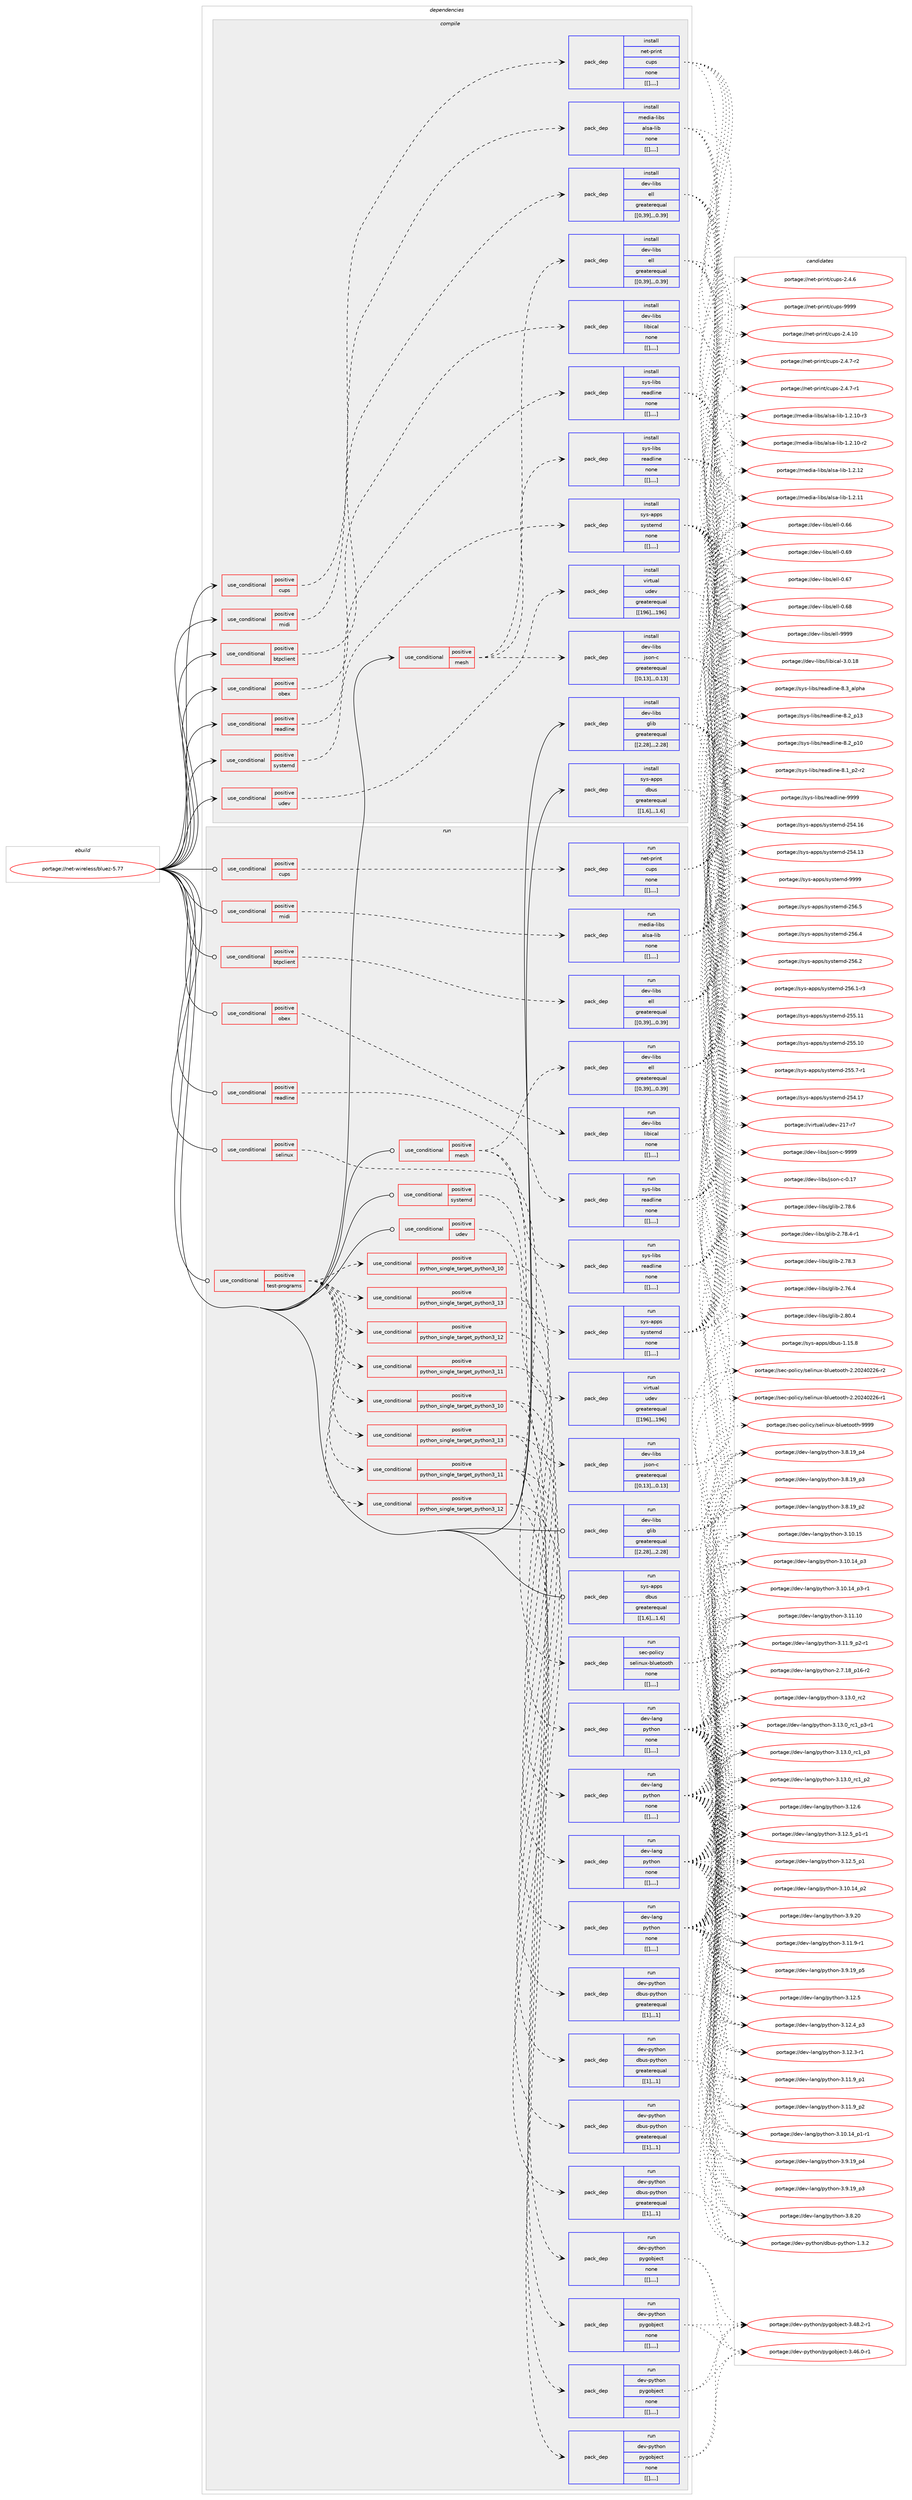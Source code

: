 digraph prolog {

# *************
# Graph options
# *************

newrank=true;
concentrate=true;
compound=true;
graph [rankdir=LR,fontname=Helvetica,fontsize=10,ranksep=1.5];#, ranksep=2.5, nodesep=0.2];
edge  [arrowhead=vee];
node  [fontname=Helvetica,fontsize=10];

# **********
# The ebuild
# **********

subgraph cluster_leftcol {
color=gray;
label=<<i>ebuild</i>>;
id [label="portage://net-wireless/bluez-5.77", color=red, width=4, href="../net-wireless/bluez-5.77.svg"];
}

# ****************
# The dependencies
# ****************

subgraph cluster_midcol {
color=gray;
label=<<i>dependencies</i>>;
subgraph cluster_compile {
fillcolor="#eeeeee";
style=filled;
label=<<i>compile</i>>;
subgraph cond106545 {
dependency404179 [label=<<TABLE BORDER="0" CELLBORDER="1" CELLSPACING="0" CELLPADDING="4"><TR><TD ROWSPAN="3" CELLPADDING="10">use_conditional</TD></TR><TR><TD>positive</TD></TR><TR><TD>btpclient</TD></TR></TABLE>>, shape=none, color=red];
subgraph pack294684 {
dependency404180 [label=<<TABLE BORDER="0" CELLBORDER="1" CELLSPACING="0" CELLPADDING="4" WIDTH="220"><TR><TD ROWSPAN="6" CELLPADDING="30">pack_dep</TD></TR><TR><TD WIDTH="110">install</TD></TR><TR><TD>dev-libs</TD></TR><TR><TD>ell</TD></TR><TR><TD>greaterequal</TD></TR><TR><TD>[[0,39],,,0.39]</TD></TR></TABLE>>, shape=none, color=blue];
}
dependency404179:e -> dependency404180:w [weight=20,style="dashed",arrowhead="vee"];
}
id:e -> dependency404179:w [weight=20,style="solid",arrowhead="vee"];
subgraph cond106546 {
dependency404181 [label=<<TABLE BORDER="0" CELLBORDER="1" CELLSPACING="0" CELLPADDING="4"><TR><TD ROWSPAN="3" CELLPADDING="10">use_conditional</TD></TR><TR><TD>positive</TD></TR><TR><TD>cups</TD></TR></TABLE>>, shape=none, color=red];
subgraph pack294685 {
dependency404182 [label=<<TABLE BORDER="0" CELLBORDER="1" CELLSPACING="0" CELLPADDING="4" WIDTH="220"><TR><TD ROWSPAN="6" CELLPADDING="30">pack_dep</TD></TR><TR><TD WIDTH="110">install</TD></TR><TR><TD>net-print</TD></TR><TR><TD>cups</TD></TR><TR><TD>none</TD></TR><TR><TD>[[],,,,]</TD></TR></TABLE>>, shape=none, color=blue];
}
dependency404181:e -> dependency404182:w [weight=20,style="dashed",arrowhead="vee"];
}
id:e -> dependency404181:w [weight=20,style="solid",arrowhead="vee"];
subgraph cond106547 {
dependency404183 [label=<<TABLE BORDER="0" CELLBORDER="1" CELLSPACING="0" CELLPADDING="4"><TR><TD ROWSPAN="3" CELLPADDING="10">use_conditional</TD></TR><TR><TD>positive</TD></TR><TR><TD>mesh</TD></TR></TABLE>>, shape=none, color=red];
subgraph pack294686 {
dependency404184 [label=<<TABLE BORDER="0" CELLBORDER="1" CELLSPACING="0" CELLPADDING="4" WIDTH="220"><TR><TD ROWSPAN="6" CELLPADDING="30">pack_dep</TD></TR><TR><TD WIDTH="110">install</TD></TR><TR><TD>dev-libs</TD></TR><TR><TD>ell</TD></TR><TR><TD>greaterequal</TD></TR><TR><TD>[[0,39],,,0.39]</TD></TR></TABLE>>, shape=none, color=blue];
}
dependency404183:e -> dependency404184:w [weight=20,style="dashed",arrowhead="vee"];
subgraph pack294687 {
dependency404185 [label=<<TABLE BORDER="0" CELLBORDER="1" CELLSPACING="0" CELLPADDING="4" WIDTH="220"><TR><TD ROWSPAN="6" CELLPADDING="30">pack_dep</TD></TR><TR><TD WIDTH="110">install</TD></TR><TR><TD>dev-libs</TD></TR><TR><TD>json-c</TD></TR><TR><TD>greaterequal</TD></TR><TR><TD>[[0,13],,,0.13]</TD></TR></TABLE>>, shape=none, color=blue];
}
dependency404183:e -> dependency404185:w [weight=20,style="dashed",arrowhead="vee"];
subgraph pack294688 {
dependency404186 [label=<<TABLE BORDER="0" CELLBORDER="1" CELLSPACING="0" CELLPADDING="4" WIDTH="220"><TR><TD ROWSPAN="6" CELLPADDING="30">pack_dep</TD></TR><TR><TD WIDTH="110">install</TD></TR><TR><TD>sys-libs</TD></TR><TR><TD>readline</TD></TR><TR><TD>none</TD></TR><TR><TD>[[],,,,]</TD></TR></TABLE>>, shape=none, color=blue];
}
dependency404183:e -> dependency404186:w [weight=20,style="dashed",arrowhead="vee"];
}
id:e -> dependency404183:w [weight=20,style="solid",arrowhead="vee"];
subgraph cond106548 {
dependency404187 [label=<<TABLE BORDER="0" CELLBORDER="1" CELLSPACING="0" CELLPADDING="4"><TR><TD ROWSPAN="3" CELLPADDING="10">use_conditional</TD></TR><TR><TD>positive</TD></TR><TR><TD>midi</TD></TR></TABLE>>, shape=none, color=red];
subgraph pack294689 {
dependency404188 [label=<<TABLE BORDER="0" CELLBORDER="1" CELLSPACING="0" CELLPADDING="4" WIDTH="220"><TR><TD ROWSPAN="6" CELLPADDING="30">pack_dep</TD></TR><TR><TD WIDTH="110">install</TD></TR><TR><TD>media-libs</TD></TR><TR><TD>alsa-lib</TD></TR><TR><TD>none</TD></TR><TR><TD>[[],,,,]</TD></TR></TABLE>>, shape=none, color=blue];
}
dependency404187:e -> dependency404188:w [weight=20,style="dashed",arrowhead="vee"];
}
id:e -> dependency404187:w [weight=20,style="solid",arrowhead="vee"];
subgraph cond106549 {
dependency404189 [label=<<TABLE BORDER="0" CELLBORDER="1" CELLSPACING="0" CELLPADDING="4"><TR><TD ROWSPAN="3" CELLPADDING="10">use_conditional</TD></TR><TR><TD>positive</TD></TR><TR><TD>obex</TD></TR></TABLE>>, shape=none, color=red];
subgraph pack294690 {
dependency404190 [label=<<TABLE BORDER="0" CELLBORDER="1" CELLSPACING="0" CELLPADDING="4" WIDTH="220"><TR><TD ROWSPAN="6" CELLPADDING="30">pack_dep</TD></TR><TR><TD WIDTH="110">install</TD></TR><TR><TD>dev-libs</TD></TR><TR><TD>libical</TD></TR><TR><TD>none</TD></TR><TR><TD>[[],,,,]</TD></TR></TABLE>>, shape=none, color=blue];
}
dependency404189:e -> dependency404190:w [weight=20,style="dashed",arrowhead="vee"];
}
id:e -> dependency404189:w [weight=20,style="solid",arrowhead="vee"];
subgraph cond106550 {
dependency404191 [label=<<TABLE BORDER="0" CELLBORDER="1" CELLSPACING="0" CELLPADDING="4"><TR><TD ROWSPAN="3" CELLPADDING="10">use_conditional</TD></TR><TR><TD>positive</TD></TR><TR><TD>readline</TD></TR></TABLE>>, shape=none, color=red];
subgraph pack294691 {
dependency404192 [label=<<TABLE BORDER="0" CELLBORDER="1" CELLSPACING="0" CELLPADDING="4" WIDTH="220"><TR><TD ROWSPAN="6" CELLPADDING="30">pack_dep</TD></TR><TR><TD WIDTH="110">install</TD></TR><TR><TD>sys-libs</TD></TR><TR><TD>readline</TD></TR><TR><TD>none</TD></TR><TR><TD>[[],,,,]</TD></TR></TABLE>>, shape=none, color=blue];
}
dependency404191:e -> dependency404192:w [weight=20,style="dashed",arrowhead="vee"];
}
id:e -> dependency404191:w [weight=20,style="solid",arrowhead="vee"];
subgraph cond106551 {
dependency404193 [label=<<TABLE BORDER="0" CELLBORDER="1" CELLSPACING="0" CELLPADDING="4"><TR><TD ROWSPAN="3" CELLPADDING="10">use_conditional</TD></TR><TR><TD>positive</TD></TR><TR><TD>systemd</TD></TR></TABLE>>, shape=none, color=red];
subgraph pack294692 {
dependency404194 [label=<<TABLE BORDER="0" CELLBORDER="1" CELLSPACING="0" CELLPADDING="4" WIDTH="220"><TR><TD ROWSPAN="6" CELLPADDING="30">pack_dep</TD></TR><TR><TD WIDTH="110">install</TD></TR><TR><TD>sys-apps</TD></TR><TR><TD>systemd</TD></TR><TR><TD>none</TD></TR><TR><TD>[[],,,,]</TD></TR></TABLE>>, shape=none, color=blue];
}
dependency404193:e -> dependency404194:w [weight=20,style="dashed",arrowhead="vee"];
}
id:e -> dependency404193:w [weight=20,style="solid",arrowhead="vee"];
subgraph cond106552 {
dependency404195 [label=<<TABLE BORDER="0" CELLBORDER="1" CELLSPACING="0" CELLPADDING="4"><TR><TD ROWSPAN="3" CELLPADDING="10">use_conditional</TD></TR><TR><TD>positive</TD></TR><TR><TD>udev</TD></TR></TABLE>>, shape=none, color=red];
subgraph pack294693 {
dependency404196 [label=<<TABLE BORDER="0" CELLBORDER="1" CELLSPACING="0" CELLPADDING="4" WIDTH="220"><TR><TD ROWSPAN="6" CELLPADDING="30">pack_dep</TD></TR><TR><TD WIDTH="110">install</TD></TR><TR><TD>virtual</TD></TR><TR><TD>udev</TD></TR><TR><TD>greaterequal</TD></TR><TR><TD>[[196],,,196]</TD></TR></TABLE>>, shape=none, color=blue];
}
dependency404195:e -> dependency404196:w [weight=20,style="dashed",arrowhead="vee"];
}
id:e -> dependency404195:w [weight=20,style="solid",arrowhead="vee"];
subgraph pack294694 {
dependency404197 [label=<<TABLE BORDER="0" CELLBORDER="1" CELLSPACING="0" CELLPADDING="4" WIDTH="220"><TR><TD ROWSPAN="6" CELLPADDING="30">pack_dep</TD></TR><TR><TD WIDTH="110">install</TD></TR><TR><TD>dev-libs</TD></TR><TR><TD>glib</TD></TR><TR><TD>greaterequal</TD></TR><TR><TD>[[2,28],,,2.28]</TD></TR></TABLE>>, shape=none, color=blue];
}
id:e -> dependency404197:w [weight=20,style="solid",arrowhead="vee"];
subgraph pack294695 {
dependency404198 [label=<<TABLE BORDER="0" CELLBORDER="1" CELLSPACING="0" CELLPADDING="4" WIDTH="220"><TR><TD ROWSPAN="6" CELLPADDING="30">pack_dep</TD></TR><TR><TD WIDTH="110">install</TD></TR><TR><TD>sys-apps</TD></TR><TR><TD>dbus</TD></TR><TR><TD>greaterequal</TD></TR><TR><TD>[[1,6],,,1.6]</TD></TR></TABLE>>, shape=none, color=blue];
}
id:e -> dependency404198:w [weight=20,style="solid",arrowhead="vee"];
}
subgraph cluster_compileandrun {
fillcolor="#eeeeee";
style=filled;
label=<<i>compile and run</i>>;
}
subgraph cluster_run {
fillcolor="#eeeeee";
style=filled;
label=<<i>run</i>>;
subgraph cond106553 {
dependency404199 [label=<<TABLE BORDER="0" CELLBORDER="1" CELLSPACING="0" CELLPADDING="4"><TR><TD ROWSPAN="3" CELLPADDING="10">use_conditional</TD></TR><TR><TD>positive</TD></TR><TR><TD>btpclient</TD></TR></TABLE>>, shape=none, color=red];
subgraph pack294696 {
dependency404200 [label=<<TABLE BORDER="0" CELLBORDER="1" CELLSPACING="0" CELLPADDING="4" WIDTH="220"><TR><TD ROWSPAN="6" CELLPADDING="30">pack_dep</TD></TR><TR><TD WIDTH="110">run</TD></TR><TR><TD>dev-libs</TD></TR><TR><TD>ell</TD></TR><TR><TD>greaterequal</TD></TR><TR><TD>[[0,39],,,0.39]</TD></TR></TABLE>>, shape=none, color=blue];
}
dependency404199:e -> dependency404200:w [weight=20,style="dashed",arrowhead="vee"];
}
id:e -> dependency404199:w [weight=20,style="solid",arrowhead="odot"];
subgraph cond106554 {
dependency404201 [label=<<TABLE BORDER="0" CELLBORDER="1" CELLSPACING="0" CELLPADDING="4"><TR><TD ROWSPAN="3" CELLPADDING="10">use_conditional</TD></TR><TR><TD>positive</TD></TR><TR><TD>cups</TD></TR></TABLE>>, shape=none, color=red];
subgraph pack294697 {
dependency404202 [label=<<TABLE BORDER="0" CELLBORDER="1" CELLSPACING="0" CELLPADDING="4" WIDTH="220"><TR><TD ROWSPAN="6" CELLPADDING="30">pack_dep</TD></TR><TR><TD WIDTH="110">run</TD></TR><TR><TD>net-print</TD></TR><TR><TD>cups</TD></TR><TR><TD>none</TD></TR><TR><TD>[[],,,,]</TD></TR></TABLE>>, shape=none, color=blue];
}
dependency404201:e -> dependency404202:w [weight=20,style="dashed",arrowhead="vee"];
}
id:e -> dependency404201:w [weight=20,style="solid",arrowhead="odot"];
subgraph cond106555 {
dependency404203 [label=<<TABLE BORDER="0" CELLBORDER="1" CELLSPACING="0" CELLPADDING="4"><TR><TD ROWSPAN="3" CELLPADDING="10">use_conditional</TD></TR><TR><TD>positive</TD></TR><TR><TD>mesh</TD></TR></TABLE>>, shape=none, color=red];
subgraph pack294698 {
dependency404204 [label=<<TABLE BORDER="0" CELLBORDER="1" CELLSPACING="0" CELLPADDING="4" WIDTH="220"><TR><TD ROWSPAN="6" CELLPADDING="30">pack_dep</TD></TR><TR><TD WIDTH="110">run</TD></TR><TR><TD>dev-libs</TD></TR><TR><TD>ell</TD></TR><TR><TD>greaterequal</TD></TR><TR><TD>[[0,39],,,0.39]</TD></TR></TABLE>>, shape=none, color=blue];
}
dependency404203:e -> dependency404204:w [weight=20,style="dashed",arrowhead="vee"];
subgraph pack294699 {
dependency404205 [label=<<TABLE BORDER="0" CELLBORDER="1" CELLSPACING="0" CELLPADDING="4" WIDTH="220"><TR><TD ROWSPAN="6" CELLPADDING="30">pack_dep</TD></TR><TR><TD WIDTH="110">run</TD></TR><TR><TD>dev-libs</TD></TR><TR><TD>json-c</TD></TR><TR><TD>greaterequal</TD></TR><TR><TD>[[0,13],,,0.13]</TD></TR></TABLE>>, shape=none, color=blue];
}
dependency404203:e -> dependency404205:w [weight=20,style="dashed",arrowhead="vee"];
subgraph pack294700 {
dependency404206 [label=<<TABLE BORDER="0" CELLBORDER="1" CELLSPACING="0" CELLPADDING="4" WIDTH="220"><TR><TD ROWSPAN="6" CELLPADDING="30">pack_dep</TD></TR><TR><TD WIDTH="110">run</TD></TR><TR><TD>sys-libs</TD></TR><TR><TD>readline</TD></TR><TR><TD>none</TD></TR><TR><TD>[[],,,,]</TD></TR></TABLE>>, shape=none, color=blue];
}
dependency404203:e -> dependency404206:w [weight=20,style="dashed",arrowhead="vee"];
}
id:e -> dependency404203:w [weight=20,style="solid",arrowhead="odot"];
subgraph cond106556 {
dependency404207 [label=<<TABLE BORDER="0" CELLBORDER="1" CELLSPACING="0" CELLPADDING="4"><TR><TD ROWSPAN="3" CELLPADDING="10">use_conditional</TD></TR><TR><TD>positive</TD></TR><TR><TD>midi</TD></TR></TABLE>>, shape=none, color=red];
subgraph pack294701 {
dependency404208 [label=<<TABLE BORDER="0" CELLBORDER="1" CELLSPACING="0" CELLPADDING="4" WIDTH="220"><TR><TD ROWSPAN="6" CELLPADDING="30">pack_dep</TD></TR><TR><TD WIDTH="110">run</TD></TR><TR><TD>media-libs</TD></TR><TR><TD>alsa-lib</TD></TR><TR><TD>none</TD></TR><TR><TD>[[],,,,]</TD></TR></TABLE>>, shape=none, color=blue];
}
dependency404207:e -> dependency404208:w [weight=20,style="dashed",arrowhead="vee"];
}
id:e -> dependency404207:w [weight=20,style="solid",arrowhead="odot"];
subgraph cond106557 {
dependency404209 [label=<<TABLE BORDER="0" CELLBORDER="1" CELLSPACING="0" CELLPADDING="4"><TR><TD ROWSPAN="3" CELLPADDING="10">use_conditional</TD></TR><TR><TD>positive</TD></TR><TR><TD>obex</TD></TR></TABLE>>, shape=none, color=red];
subgraph pack294702 {
dependency404210 [label=<<TABLE BORDER="0" CELLBORDER="1" CELLSPACING="0" CELLPADDING="4" WIDTH="220"><TR><TD ROWSPAN="6" CELLPADDING="30">pack_dep</TD></TR><TR><TD WIDTH="110">run</TD></TR><TR><TD>dev-libs</TD></TR><TR><TD>libical</TD></TR><TR><TD>none</TD></TR><TR><TD>[[],,,,]</TD></TR></TABLE>>, shape=none, color=blue];
}
dependency404209:e -> dependency404210:w [weight=20,style="dashed",arrowhead="vee"];
}
id:e -> dependency404209:w [weight=20,style="solid",arrowhead="odot"];
subgraph cond106558 {
dependency404211 [label=<<TABLE BORDER="0" CELLBORDER="1" CELLSPACING="0" CELLPADDING="4"><TR><TD ROWSPAN="3" CELLPADDING="10">use_conditional</TD></TR><TR><TD>positive</TD></TR><TR><TD>readline</TD></TR></TABLE>>, shape=none, color=red];
subgraph pack294703 {
dependency404212 [label=<<TABLE BORDER="0" CELLBORDER="1" CELLSPACING="0" CELLPADDING="4" WIDTH="220"><TR><TD ROWSPAN="6" CELLPADDING="30">pack_dep</TD></TR><TR><TD WIDTH="110">run</TD></TR><TR><TD>sys-libs</TD></TR><TR><TD>readline</TD></TR><TR><TD>none</TD></TR><TR><TD>[[],,,,]</TD></TR></TABLE>>, shape=none, color=blue];
}
dependency404211:e -> dependency404212:w [weight=20,style="dashed",arrowhead="vee"];
}
id:e -> dependency404211:w [weight=20,style="solid",arrowhead="odot"];
subgraph cond106559 {
dependency404213 [label=<<TABLE BORDER="0" CELLBORDER="1" CELLSPACING="0" CELLPADDING="4"><TR><TD ROWSPAN="3" CELLPADDING="10">use_conditional</TD></TR><TR><TD>positive</TD></TR><TR><TD>selinux</TD></TR></TABLE>>, shape=none, color=red];
subgraph pack294704 {
dependency404214 [label=<<TABLE BORDER="0" CELLBORDER="1" CELLSPACING="0" CELLPADDING="4" WIDTH="220"><TR><TD ROWSPAN="6" CELLPADDING="30">pack_dep</TD></TR><TR><TD WIDTH="110">run</TD></TR><TR><TD>sec-policy</TD></TR><TR><TD>selinux-bluetooth</TD></TR><TR><TD>none</TD></TR><TR><TD>[[],,,,]</TD></TR></TABLE>>, shape=none, color=blue];
}
dependency404213:e -> dependency404214:w [weight=20,style="dashed",arrowhead="vee"];
}
id:e -> dependency404213:w [weight=20,style="solid",arrowhead="odot"];
subgraph cond106560 {
dependency404215 [label=<<TABLE BORDER="0" CELLBORDER="1" CELLSPACING="0" CELLPADDING="4"><TR><TD ROWSPAN="3" CELLPADDING="10">use_conditional</TD></TR><TR><TD>positive</TD></TR><TR><TD>systemd</TD></TR></TABLE>>, shape=none, color=red];
subgraph pack294705 {
dependency404216 [label=<<TABLE BORDER="0" CELLBORDER="1" CELLSPACING="0" CELLPADDING="4" WIDTH="220"><TR><TD ROWSPAN="6" CELLPADDING="30">pack_dep</TD></TR><TR><TD WIDTH="110">run</TD></TR><TR><TD>sys-apps</TD></TR><TR><TD>systemd</TD></TR><TR><TD>none</TD></TR><TR><TD>[[],,,,]</TD></TR></TABLE>>, shape=none, color=blue];
}
dependency404215:e -> dependency404216:w [weight=20,style="dashed",arrowhead="vee"];
}
id:e -> dependency404215:w [weight=20,style="solid",arrowhead="odot"];
subgraph cond106561 {
dependency404217 [label=<<TABLE BORDER="0" CELLBORDER="1" CELLSPACING="0" CELLPADDING="4"><TR><TD ROWSPAN="3" CELLPADDING="10">use_conditional</TD></TR><TR><TD>positive</TD></TR><TR><TD>test-programs</TD></TR></TABLE>>, shape=none, color=red];
subgraph cond106562 {
dependency404218 [label=<<TABLE BORDER="0" CELLBORDER="1" CELLSPACING="0" CELLPADDING="4"><TR><TD ROWSPAN="3" CELLPADDING="10">use_conditional</TD></TR><TR><TD>positive</TD></TR><TR><TD>python_single_target_python3_10</TD></TR></TABLE>>, shape=none, color=red];
subgraph pack294706 {
dependency404219 [label=<<TABLE BORDER="0" CELLBORDER="1" CELLSPACING="0" CELLPADDING="4" WIDTH="220"><TR><TD ROWSPAN="6" CELLPADDING="30">pack_dep</TD></TR><TR><TD WIDTH="110">run</TD></TR><TR><TD>dev-lang</TD></TR><TR><TD>python</TD></TR><TR><TD>none</TD></TR><TR><TD>[[],,,,]</TD></TR></TABLE>>, shape=none, color=blue];
}
dependency404218:e -> dependency404219:w [weight=20,style="dashed",arrowhead="vee"];
}
dependency404217:e -> dependency404218:w [weight=20,style="dashed",arrowhead="vee"];
subgraph cond106563 {
dependency404220 [label=<<TABLE BORDER="0" CELLBORDER="1" CELLSPACING="0" CELLPADDING="4"><TR><TD ROWSPAN="3" CELLPADDING="10">use_conditional</TD></TR><TR><TD>positive</TD></TR><TR><TD>python_single_target_python3_11</TD></TR></TABLE>>, shape=none, color=red];
subgraph pack294707 {
dependency404221 [label=<<TABLE BORDER="0" CELLBORDER="1" CELLSPACING="0" CELLPADDING="4" WIDTH="220"><TR><TD ROWSPAN="6" CELLPADDING="30">pack_dep</TD></TR><TR><TD WIDTH="110">run</TD></TR><TR><TD>dev-lang</TD></TR><TR><TD>python</TD></TR><TR><TD>none</TD></TR><TR><TD>[[],,,,]</TD></TR></TABLE>>, shape=none, color=blue];
}
dependency404220:e -> dependency404221:w [weight=20,style="dashed",arrowhead="vee"];
}
dependency404217:e -> dependency404220:w [weight=20,style="dashed",arrowhead="vee"];
subgraph cond106564 {
dependency404222 [label=<<TABLE BORDER="0" CELLBORDER="1" CELLSPACING="0" CELLPADDING="4"><TR><TD ROWSPAN="3" CELLPADDING="10">use_conditional</TD></TR><TR><TD>positive</TD></TR><TR><TD>python_single_target_python3_12</TD></TR></TABLE>>, shape=none, color=red];
subgraph pack294708 {
dependency404223 [label=<<TABLE BORDER="0" CELLBORDER="1" CELLSPACING="0" CELLPADDING="4" WIDTH="220"><TR><TD ROWSPAN="6" CELLPADDING="30">pack_dep</TD></TR><TR><TD WIDTH="110">run</TD></TR><TR><TD>dev-lang</TD></TR><TR><TD>python</TD></TR><TR><TD>none</TD></TR><TR><TD>[[],,,,]</TD></TR></TABLE>>, shape=none, color=blue];
}
dependency404222:e -> dependency404223:w [weight=20,style="dashed",arrowhead="vee"];
}
dependency404217:e -> dependency404222:w [weight=20,style="dashed",arrowhead="vee"];
subgraph cond106565 {
dependency404224 [label=<<TABLE BORDER="0" CELLBORDER="1" CELLSPACING="0" CELLPADDING="4"><TR><TD ROWSPAN="3" CELLPADDING="10">use_conditional</TD></TR><TR><TD>positive</TD></TR><TR><TD>python_single_target_python3_13</TD></TR></TABLE>>, shape=none, color=red];
subgraph pack294709 {
dependency404225 [label=<<TABLE BORDER="0" CELLBORDER="1" CELLSPACING="0" CELLPADDING="4" WIDTH="220"><TR><TD ROWSPAN="6" CELLPADDING="30">pack_dep</TD></TR><TR><TD WIDTH="110">run</TD></TR><TR><TD>dev-lang</TD></TR><TR><TD>python</TD></TR><TR><TD>none</TD></TR><TR><TD>[[],,,,]</TD></TR></TABLE>>, shape=none, color=blue];
}
dependency404224:e -> dependency404225:w [weight=20,style="dashed",arrowhead="vee"];
}
dependency404217:e -> dependency404224:w [weight=20,style="dashed",arrowhead="vee"];
subgraph cond106566 {
dependency404226 [label=<<TABLE BORDER="0" CELLBORDER="1" CELLSPACING="0" CELLPADDING="4"><TR><TD ROWSPAN="3" CELLPADDING="10">use_conditional</TD></TR><TR><TD>positive</TD></TR><TR><TD>python_single_target_python3_10</TD></TR></TABLE>>, shape=none, color=red];
subgraph pack294710 {
dependency404227 [label=<<TABLE BORDER="0" CELLBORDER="1" CELLSPACING="0" CELLPADDING="4" WIDTH="220"><TR><TD ROWSPAN="6" CELLPADDING="30">pack_dep</TD></TR><TR><TD WIDTH="110">run</TD></TR><TR><TD>dev-python</TD></TR><TR><TD>dbus-python</TD></TR><TR><TD>greaterequal</TD></TR><TR><TD>[[1],,,1]</TD></TR></TABLE>>, shape=none, color=blue];
}
dependency404226:e -> dependency404227:w [weight=20,style="dashed",arrowhead="vee"];
subgraph pack294711 {
dependency404228 [label=<<TABLE BORDER="0" CELLBORDER="1" CELLSPACING="0" CELLPADDING="4" WIDTH="220"><TR><TD ROWSPAN="6" CELLPADDING="30">pack_dep</TD></TR><TR><TD WIDTH="110">run</TD></TR><TR><TD>dev-python</TD></TR><TR><TD>pygobject</TD></TR><TR><TD>none</TD></TR><TR><TD>[[],,,,]</TD></TR></TABLE>>, shape=none, color=blue];
}
dependency404226:e -> dependency404228:w [weight=20,style="dashed",arrowhead="vee"];
}
dependency404217:e -> dependency404226:w [weight=20,style="dashed",arrowhead="vee"];
subgraph cond106567 {
dependency404229 [label=<<TABLE BORDER="0" CELLBORDER="1" CELLSPACING="0" CELLPADDING="4"><TR><TD ROWSPAN="3" CELLPADDING="10">use_conditional</TD></TR><TR><TD>positive</TD></TR><TR><TD>python_single_target_python3_11</TD></TR></TABLE>>, shape=none, color=red];
subgraph pack294712 {
dependency404230 [label=<<TABLE BORDER="0" CELLBORDER="1" CELLSPACING="0" CELLPADDING="4" WIDTH="220"><TR><TD ROWSPAN="6" CELLPADDING="30">pack_dep</TD></TR><TR><TD WIDTH="110">run</TD></TR><TR><TD>dev-python</TD></TR><TR><TD>dbus-python</TD></TR><TR><TD>greaterequal</TD></TR><TR><TD>[[1],,,1]</TD></TR></TABLE>>, shape=none, color=blue];
}
dependency404229:e -> dependency404230:w [weight=20,style="dashed",arrowhead="vee"];
subgraph pack294713 {
dependency404231 [label=<<TABLE BORDER="0" CELLBORDER="1" CELLSPACING="0" CELLPADDING="4" WIDTH="220"><TR><TD ROWSPAN="6" CELLPADDING="30">pack_dep</TD></TR><TR><TD WIDTH="110">run</TD></TR><TR><TD>dev-python</TD></TR><TR><TD>pygobject</TD></TR><TR><TD>none</TD></TR><TR><TD>[[],,,,]</TD></TR></TABLE>>, shape=none, color=blue];
}
dependency404229:e -> dependency404231:w [weight=20,style="dashed",arrowhead="vee"];
}
dependency404217:e -> dependency404229:w [weight=20,style="dashed",arrowhead="vee"];
subgraph cond106568 {
dependency404232 [label=<<TABLE BORDER="0" CELLBORDER="1" CELLSPACING="0" CELLPADDING="4"><TR><TD ROWSPAN="3" CELLPADDING="10">use_conditional</TD></TR><TR><TD>positive</TD></TR><TR><TD>python_single_target_python3_12</TD></TR></TABLE>>, shape=none, color=red];
subgraph pack294714 {
dependency404233 [label=<<TABLE BORDER="0" CELLBORDER="1" CELLSPACING="0" CELLPADDING="4" WIDTH="220"><TR><TD ROWSPAN="6" CELLPADDING="30">pack_dep</TD></TR><TR><TD WIDTH="110">run</TD></TR><TR><TD>dev-python</TD></TR><TR><TD>dbus-python</TD></TR><TR><TD>greaterequal</TD></TR><TR><TD>[[1],,,1]</TD></TR></TABLE>>, shape=none, color=blue];
}
dependency404232:e -> dependency404233:w [weight=20,style="dashed",arrowhead="vee"];
subgraph pack294715 {
dependency404234 [label=<<TABLE BORDER="0" CELLBORDER="1" CELLSPACING="0" CELLPADDING="4" WIDTH="220"><TR><TD ROWSPAN="6" CELLPADDING="30">pack_dep</TD></TR><TR><TD WIDTH="110">run</TD></TR><TR><TD>dev-python</TD></TR><TR><TD>pygobject</TD></TR><TR><TD>none</TD></TR><TR><TD>[[],,,,]</TD></TR></TABLE>>, shape=none, color=blue];
}
dependency404232:e -> dependency404234:w [weight=20,style="dashed",arrowhead="vee"];
}
dependency404217:e -> dependency404232:w [weight=20,style="dashed",arrowhead="vee"];
subgraph cond106569 {
dependency404235 [label=<<TABLE BORDER="0" CELLBORDER="1" CELLSPACING="0" CELLPADDING="4"><TR><TD ROWSPAN="3" CELLPADDING="10">use_conditional</TD></TR><TR><TD>positive</TD></TR><TR><TD>python_single_target_python3_13</TD></TR></TABLE>>, shape=none, color=red];
subgraph pack294716 {
dependency404236 [label=<<TABLE BORDER="0" CELLBORDER="1" CELLSPACING="0" CELLPADDING="4" WIDTH="220"><TR><TD ROWSPAN="6" CELLPADDING="30">pack_dep</TD></TR><TR><TD WIDTH="110">run</TD></TR><TR><TD>dev-python</TD></TR><TR><TD>dbus-python</TD></TR><TR><TD>greaterequal</TD></TR><TR><TD>[[1],,,1]</TD></TR></TABLE>>, shape=none, color=blue];
}
dependency404235:e -> dependency404236:w [weight=20,style="dashed",arrowhead="vee"];
subgraph pack294717 {
dependency404237 [label=<<TABLE BORDER="0" CELLBORDER="1" CELLSPACING="0" CELLPADDING="4" WIDTH="220"><TR><TD ROWSPAN="6" CELLPADDING="30">pack_dep</TD></TR><TR><TD WIDTH="110">run</TD></TR><TR><TD>dev-python</TD></TR><TR><TD>pygobject</TD></TR><TR><TD>none</TD></TR><TR><TD>[[],,,,]</TD></TR></TABLE>>, shape=none, color=blue];
}
dependency404235:e -> dependency404237:w [weight=20,style="dashed",arrowhead="vee"];
}
dependency404217:e -> dependency404235:w [weight=20,style="dashed",arrowhead="vee"];
}
id:e -> dependency404217:w [weight=20,style="solid",arrowhead="odot"];
subgraph cond106570 {
dependency404238 [label=<<TABLE BORDER="0" CELLBORDER="1" CELLSPACING="0" CELLPADDING="4"><TR><TD ROWSPAN="3" CELLPADDING="10">use_conditional</TD></TR><TR><TD>positive</TD></TR><TR><TD>udev</TD></TR></TABLE>>, shape=none, color=red];
subgraph pack294718 {
dependency404239 [label=<<TABLE BORDER="0" CELLBORDER="1" CELLSPACING="0" CELLPADDING="4" WIDTH="220"><TR><TD ROWSPAN="6" CELLPADDING="30">pack_dep</TD></TR><TR><TD WIDTH="110">run</TD></TR><TR><TD>virtual</TD></TR><TR><TD>udev</TD></TR><TR><TD>greaterequal</TD></TR><TR><TD>[[196],,,196]</TD></TR></TABLE>>, shape=none, color=blue];
}
dependency404238:e -> dependency404239:w [weight=20,style="dashed",arrowhead="vee"];
}
id:e -> dependency404238:w [weight=20,style="solid",arrowhead="odot"];
subgraph pack294719 {
dependency404240 [label=<<TABLE BORDER="0" CELLBORDER="1" CELLSPACING="0" CELLPADDING="4" WIDTH="220"><TR><TD ROWSPAN="6" CELLPADDING="30">pack_dep</TD></TR><TR><TD WIDTH="110">run</TD></TR><TR><TD>dev-libs</TD></TR><TR><TD>glib</TD></TR><TR><TD>greaterequal</TD></TR><TR><TD>[[2,28],,,2.28]</TD></TR></TABLE>>, shape=none, color=blue];
}
id:e -> dependency404240:w [weight=20,style="solid",arrowhead="odot"];
subgraph pack294720 {
dependency404241 [label=<<TABLE BORDER="0" CELLBORDER="1" CELLSPACING="0" CELLPADDING="4" WIDTH="220"><TR><TD ROWSPAN="6" CELLPADDING="30">pack_dep</TD></TR><TR><TD WIDTH="110">run</TD></TR><TR><TD>sys-apps</TD></TR><TR><TD>dbus</TD></TR><TR><TD>greaterequal</TD></TR><TR><TD>[[1,6],,,1.6]</TD></TR></TABLE>>, shape=none, color=blue];
}
id:e -> dependency404241:w [weight=20,style="solid",arrowhead="odot"];
}
}

# **************
# The candidates
# **************

subgraph cluster_choices {
rank=same;
color=gray;
label=<<i>candidates</i>>;

subgraph choice294684 {
color=black;
nodesep=1;
choice1001011184510810598115471011081084557575757 [label="portage://dev-libs/ell-9999", color=red, width=4,href="../dev-libs/ell-9999.svg"];
choice1001011184510810598115471011081084548465457 [label="portage://dev-libs/ell-0.69", color=red, width=4,href="../dev-libs/ell-0.69.svg"];
choice1001011184510810598115471011081084548465456 [label="portage://dev-libs/ell-0.68", color=red, width=4,href="../dev-libs/ell-0.68.svg"];
choice1001011184510810598115471011081084548465455 [label="portage://dev-libs/ell-0.67", color=red, width=4,href="../dev-libs/ell-0.67.svg"];
choice1001011184510810598115471011081084548465454 [label="portage://dev-libs/ell-0.66", color=red, width=4,href="../dev-libs/ell-0.66.svg"];
dependency404180:e -> choice1001011184510810598115471011081084557575757:w [style=dotted,weight="100"];
dependency404180:e -> choice1001011184510810598115471011081084548465457:w [style=dotted,weight="100"];
dependency404180:e -> choice1001011184510810598115471011081084548465456:w [style=dotted,weight="100"];
dependency404180:e -> choice1001011184510810598115471011081084548465455:w [style=dotted,weight="100"];
dependency404180:e -> choice1001011184510810598115471011081084548465454:w [style=dotted,weight="100"];
}
subgraph choice294685 {
color=black;
nodesep=1;
choice1101011164511211410511011647991171121154557575757 [label="portage://net-print/cups-9999", color=red, width=4,href="../net-print/cups-9999.svg"];
choice11010111645112114105110116479911711211545504652464948 [label="portage://net-print/cups-2.4.10", color=red, width=4,href="../net-print/cups-2.4.10.svg"];
choice1101011164511211410511011647991171121154550465246554511450 [label="portage://net-print/cups-2.4.7-r2", color=red, width=4,href="../net-print/cups-2.4.7-r2.svg"];
choice1101011164511211410511011647991171121154550465246554511449 [label="portage://net-print/cups-2.4.7-r1", color=red, width=4,href="../net-print/cups-2.4.7-r1.svg"];
choice110101116451121141051101164799117112115455046524654 [label="portage://net-print/cups-2.4.6", color=red, width=4,href="../net-print/cups-2.4.6.svg"];
dependency404182:e -> choice1101011164511211410511011647991171121154557575757:w [style=dotted,weight="100"];
dependency404182:e -> choice11010111645112114105110116479911711211545504652464948:w [style=dotted,weight="100"];
dependency404182:e -> choice1101011164511211410511011647991171121154550465246554511450:w [style=dotted,weight="100"];
dependency404182:e -> choice1101011164511211410511011647991171121154550465246554511449:w [style=dotted,weight="100"];
dependency404182:e -> choice110101116451121141051101164799117112115455046524654:w [style=dotted,weight="100"];
}
subgraph choice294686 {
color=black;
nodesep=1;
choice1001011184510810598115471011081084557575757 [label="portage://dev-libs/ell-9999", color=red, width=4,href="../dev-libs/ell-9999.svg"];
choice1001011184510810598115471011081084548465457 [label="portage://dev-libs/ell-0.69", color=red, width=4,href="../dev-libs/ell-0.69.svg"];
choice1001011184510810598115471011081084548465456 [label="portage://dev-libs/ell-0.68", color=red, width=4,href="../dev-libs/ell-0.68.svg"];
choice1001011184510810598115471011081084548465455 [label="portage://dev-libs/ell-0.67", color=red, width=4,href="../dev-libs/ell-0.67.svg"];
choice1001011184510810598115471011081084548465454 [label="portage://dev-libs/ell-0.66", color=red, width=4,href="../dev-libs/ell-0.66.svg"];
dependency404184:e -> choice1001011184510810598115471011081084557575757:w [style=dotted,weight="100"];
dependency404184:e -> choice1001011184510810598115471011081084548465457:w [style=dotted,weight="100"];
dependency404184:e -> choice1001011184510810598115471011081084548465456:w [style=dotted,weight="100"];
dependency404184:e -> choice1001011184510810598115471011081084548465455:w [style=dotted,weight="100"];
dependency404184:e -> choice1001011184510810598115471011081084548465454:w [style=dotted,weight="100"];
}
subgraph choice294687 {
color=black;
nodesep=1;
choice10010111845108105981154710611511111045994557575757 [label="portage://dev-libs/json-c-9999", color=red, width=4,href="../dev-libs/json-c-9999.svg"];
choice10010111845108105981154710611511111045994548464955 [label="portage://dev-libs/json-c-0.17", color=red, width=4,href="../dev-libs/json-c-0.17.svg"];
dependency404185:e -> choice10010111845108105981154710611511111045994557575757:w [style=dotted,weight="100"];
dependency404185:e -> choice10010111845108105981154710611511111045994548464955:w [style=dotted,weight="100"];
}
subgraph choice294688 {
color=black;
nodesep=1;
choice115121115451081059811547114101971001081051101014557575757 [label="portage://sys-libs/readline-9999", color=red, width=4,href="../sys-libs/readline-9999.svg"];
choice1151211154510810598115471141019710010810511010145564651959710811210497 [label="portage://sys-libs/readline-8.3_alpha", color=red, width=4,href="../sys-libs/readline-8.3_alpha.svg"];
choice1151211154510810598115471141019710010810511010145564650951124951 [label="portage://sys-libs/readline-8.2_p13", color=red, width=4,href="../sys-libs/readline-8.2_p13.svg"];
choice1151211154510810598115471141019710010810511010145564650951124948 [label="portage://sys-libs/readline-8.2_p10", color=red, width=4,href="../sys-libs/readline-8.2_p10.svg"];
choice115121115451081059811547114101971001081051101014556464995112504511450 [label="portage://sys-libs/readline-8.1_p2-r2", color=red, width=4,href="../sys-libs/readline-8.1_p2-r2.svg"];
dependency404186:e -> choice115121115451081059811547114101971001081051101014557575757:w [style=dotted,weight="100"];
dependency404186:e -> choice1151211154510810598115471141019710010810511010145564651959710811210497:w [style=dotted,weight="100"];
dependency404186:e -> choice1151211154510810598115471141019710010810511010145564650951124951:w [style=dotted,weight="100"];
dependency404186:e -> choice1151211154510810598115471141019710010810511010145564650951124948:w [style=dotted,weight="100"];
dependency404186:e -> choice115121115451081059811547114101971001081051101014556464995112504511450:w [style=dotted,weight="100"];
}
subgraph choice294689 {
color=black;
nodesep=1;
choice109101100105974510810598115479710811597451081059845494650464950 [label="portage://media-libs/alsa-lib-1.2.12", color=red, width=4,href="../media-libs/alsa-lib-1.2.12.svg"];
choice109101100105974510810598115479710811597451081059845494650464949 [label="portage://media-libs/alsa-lib-1.2.11", color=red, width=4,href="../media-libs/alsa-lib-1.2.11.svg"];
choice1091011001059745108105981154797108115974510810598454946504649484511451 [label="portage://media-libs/alsa-lib-1.2.10-r3", color=red, width=4,href="../media-libs/alsa-lib-1.2.10-r3.svg"];
choice1091011001059745108105981154797108115974510810598454946504649484511450 [label="portage://media-libs/alsa-lib-1.2.10-r2", color=red, width=4,href="../media-libs/alsa-lib-1.2.10-r2.svg"];
dependency404188:e -> choice109101100105974510810598115479710811597451081059845494650464950:w [style=dotted,weight="100"];
dependency404188:e -> choice109101100105974510810598115479710811597451081059845494650464949:w [style=dotted,weight="100"];
dependency404188:e -> choice1091011001059745108105981154797108115974510810598454946504649484511451:w [style=dotted,weight="100"];
dependency404188:e -> choice1091011001059745108105981154797108115974510810598454946504649484511450:w [style=dotted,weight="100"];
}
subgraph choice294690 {
color=black;
nodesep=1;
choice10010111845108105981154710810598105999710845514648464956 [label="portage://dev-libs/libical-3.0.18", color=red, width=4,href="../dev-libs/libical-3.0.18.svg"];
dependency404190:e -> choice10010111845108105981154710810598105999710845514648464956:w [style=dotted,weight="100"];
}
subgraph choice294691 {
color=black;
nodesep=1;
choice115121115451081059811547114101971001081051101014557575757 [label="portage://sys-libs/readline-9999", color=red, width=4,href="../sys-libs/readline-9999.svg"];
choice1151211154510810598115471141019710010810511010145564651959710811210497 [label="portage://sys-libs/readline-8.3_alpha", color=red, width=4,href="../sys-libs/readline-8.3_alpha.svg"];
choice1151211154510810598115471141019710010810511010145564650951124951 [label="portage://sys-libs/readline-8.2_p13", color=red, width=4,href="../sys-libs/readline-8.2_p13.svg"];
choice1151211154510810598115471141019710010810511010145564650951124948 [label="portage://sys-libs/readline-8.2_p10", color=red, width=4,href="../sys-libs/readline-8.2_p10.svg"];
choice115121115451081059811547114101971001081051101014556464995112504511450 [label="portage://sys-libs/readline-8.1_p2-r2", color=red, width=4,href="../sys-libs/readline-8.1_p2-r2.svg"];
dependency404192:e -> choice115121115451081059811547114101971001081051101014557575757:w [style=dotted,weight="100"];
dependency404192:e -> choice1151211154510810598115471141019710010810511010145564651959710811210497:w [style=dotted,weight="100"];
dependency404192:e -> choice1151211154510810598115471141019710010810511010145564650951124951:w [style=dotted,weight="100"];
dependency404192:e -> choice1151211154510810598115471141019710010810511010145564650951124948:w [style=dotted,weight="100"];
dependency404192:e -> choice115121115451081059811547114101971001081051101014556464995112504511450:w [style=dotted,weight="100"];
}
subgraph choice294692 {
color=black;
nodesep=1;
choice1151211154597112112115471151211151161011091004557575757 [label="portage://sys-apps/systemd-9999", color=red, width=4,href="../sys-apps/systemd-9999.svg"];
choice115121115459711211211547115121115116101109100455053544653 [label="portage://sys-apps/systemd-256.5", color=red, width=4,href="../sys-apps/systemd-256.5.svg"];
choice115121115459711211211547115121115116101109100455053544652 [label="portage://sys-apps/systemd-256.4", color=red, width=4,href="../sys-apps/systemd-256.4.svg"];
choice115121115459711211211547115121115116101109100455053544650 [label="portage://sys-apps/systemd-256.2", color=red, width=4,href="../sys-apps/systemd-256.2.svg"];
choice1151211154597112112115471151211151161011091004550535446494511451 [label="portage://sys-apps/systemd-256.1-r3", color=red, width=4,href="../sys-apps/systemd-256.1-r3.svg"];
choice11512111545971121121154711512111511610110910045505353464949 [label="portage://sys-apps/systemd-255.11", color=red, width=4,href="../sys-apps/systemd-255.11.svg"];
choice11512111545971121121154711512111511610110910045505353464948 [label="portage://sys-apps/systemd-255.10", color=red, width=4,href="../sys-apps/systemd-255.10.svg"];
choice1151211154597112112115471151211151161011091004550535346554511449 [label="portage://sys-apps/systemd-255.7-r1", color=red, width=4,href="../sys-apps/systemd-255.7-r1.svg"];
choice11512111545971121121154711512111511610110910045505352464955 [label="portage://sys-apps/systemd-254.17", color=red, width=4,href="../sys-apps/systemd-254.17.svg"];
choice11512111545971121121154711512111511610110910045505352464954 [label="portage://sys-apps/systemd-254.16", color=red, width=4,href="../sys-apps/systemd-254.16.svg"];
choice11512111545971121121154711512111511610110910045505352464951 [label="portage://sys-apps/systemd-254.13", color=red, width=4,href="../sys-apps/systemd-254.13.svg"];
dependency404194:e -> choice1151211154597112112115471151211151161011091004557575757:w [style=dotted,weight="100"];
dependency404194:e -> choice115121115459711211211547115121115116101109100455053544653:w [style=dotted,weight="100"];
dependency404194:e -> choice115121115459711211211547115121115116101109100455053544652:w [style=dotted,weight="100"];
dependency404194:e -> choice115121115459711211211547115121115116101109100455053544650:w [style=dotted,weight="100"];
dependency404194:e -> choice1151211154597112112115471151211151161011091004550535446494511451:w [style=dotted,weight="100"];
dependency404194:e -> choice11512111545971121121154711512111511610110910045505353464949:w [style=dotted,weight="100"];
dependency404194:e -> choice11512111545971121121154711512111511610110910045505353464948:w [style=dotted,weight="100"];
dependency404194:e -> choice1151211154597112112115471151211151161011091004550535346554511449:w [style=dotted,weight="100"];
dependency404194:e -> choice11512111545971121121154711512111511610110910045505352464955:w [style=dotted,weight="100"];
dependency404194:e -> choice11512111545971121121154711512111511610110910045505352464954:w [style=dotted,weight="100"];
dependency404194:e -> choice11512111545971121121154711512111511610110910045505352464951:w [style=dotted,weight="100"];
}
subgraph choice294693 {
color=black;
nodesep=1;
choice1181051141161179710847117100101118455049554511455 [label="portage://virtual/udev-217-r7", color=red, width=4,href="../virtual/udev-217-r7.svg"];
dependency404196:e -> choice1181051141161179710847117100101118455049554511455:w [style=dotted,weight="100"];
}
subgraph choice294694 {
color=black;
nodesep=1;
choice1001011184510810598115471031081059845504656484652 [label="portage://dev-libs/glib-2.80.4", color=red, width=4,href="../dev-libs/glib-2.80.4.svg"];
choice1001011184510810598115471031081059845504655564654 [label="portage://dev-libs/glib-2.78.6", color=red, width=4,href="../dev-libs/glib-2.78.6.svg"];
choice10010111845108105981154710310810598455046555646524511449 [label="portage://dev-libs/glib-2.78.4-r1", color=red, width=4,href="../dev-libs/glib-2.78.4-r1.svg"];
choice1001011184510810598115471031081059845504655564651 [label="portage://dev-libs/glib-2.78.3", color=red, width=4,href="../dev-libs/glib-2.78.3.svg"];
choice1001011184510810598115471031081059845504655544652 [label="portage://dev-libs/glib-2.76.4", color=red, width=4,href="../dev-libs/glib-2.76.4.svg"];
dependency404197:e -> choice1001011184510810598115471031081059845504656484652:w [style=dotted,weight="100"];
dependency404197:e -> choice1001011184510810598115471031081059845504655564654:w [style=dotted,weight="100"];
dependency404197:e -> choice10010111845108105981154710310810598455046555646524511449:w [style=dotted,weight="100"];
dependency404197:e -> choice1001011184510810598115471031081059845504655564651:w [style=dotted,weight="100"];
dependency404197:e -> choice1001011184510810598115471031081059845504655544652:w [style=dotted,weight="100"];
}
subgraph choice294695 {
color=black;
nodesep=1;
choice1151211154597112112115471009811711545494649534656 [label="portage://sys-apps/dbus-1.15.8", color=red, width=4,href="../sys-apps/dbus-1.15.8.svg"];
dependency404198:e -> choice1151211154597112112115471009811711545494649534656:w [style=dotted,weight="100"];
}
subgraph choice294696 {
color=black;
nodesep=1;
choice1001011184510810598115471011081084557575757 [label="portage://dev-libs/ell-9999", color=red, width=4,href="../dev-libs/ell-9999.svg"];
choice1001011184510810598115471011081084548465457 [label="portage://dev-libs/ell-0.69", color=red, width=4,href="../dev-libs/ell-0.69.svg"];
choice1001011184510810598115471011081084548465456 [label="portage://dev-libs/ell-0.68", color=red, width=4,href="../dev-libs/ell-0.68.svg"];
choice1001011184510810598115471011081084548465455 [label="portage://dev-libs/ell-0.67", color=red, width=4,href="../dev-libs/ell-0.67.svg"];
choice1001011184510810598115471011081084548465454 [label="portage://dev-libs/ell-0.66", color=red, width=4,href="../dev-libs/ell-0.66.svg"];
dependency404200:e -> choice1001011184510810598115471011081084557575757:w [style=dotted,weight="100"];
dependency404200:e -> choice1001011184510810598115471011081084548465457:w [style=dotted,weight="100"];
dependency404200:e -> choice1001011184510810598115471011081084548465456:w [style=dotted,weight="100"];
dependency404200:e -> choice1001011184510810598115471011081084548465455:w [style=dotted,weight="100"];
dependency404200:e -> choice1001011184510810598115471011081084548465454:w [style=dotted,weight="100"];
}
subgraph choice294697 {
color=black;
nodesep=1;
choice1101011164511211410511011647991171121154557575757 [label="portage://net-print/cups-9999", color=red, width=4,href="../net-print/cups-9999.svg"];
choice11010111645112114105110116479911711211545504652464948 [label="portage://net-print/cups-2.4.10", color=red, width=4,href="../net-print/cups-2.4.10.svg"];
choice1101011164511211410511011647991171121154550465246554511450 [label="portage://net-print/cups-2.4.7-r2", color=red, width=4,href="../net-print/cups-2.4.7-r2.svg"];
choice1101011164511211410511011647991171121154550465246554511449 [label="portage://net-print/cups-2.4.7-r1", color=red, width=4,href="../net-print/cups-2.4.7-r1.svg"];
choice110101116451121141051101164799117112115455046524654 [label="portage://net-print/cups-2.4.6", color=red, width=4,href="../net-print/cups-2.4.6.svg"];
dependency404202:e -> choice1101011164511211410511011647991171121154557575757:w [style=dotted,weight="100"];
dependency404202:e -> choice11010111645112114105110116479911711211545504652464948:w [style=dotted,weight="100"];
dependency404202:e -> choice1101011164511211410511011647991171121154550465246554511450:w [style=dotted,weight="100"];
dependency404202:e -> choice1101011164511211410511011647991171121154550465246554511449:w [style=dotted,weight="100"];
dependency404202:e -> choice110101116451121141051101164799117112115455046524654:w [style=dotted,weight="100"];
}
subgraph choice294698 {
color=black;
nodesep=1;
choice1001011184510810598115471011081084557575757 [label="portage://dev-libs/ell-9999", color=red, width=4,href="../dev-libs/ell-9999.svg"];
choice1001011184510810598115471011081084548465457 [label="portage://dev-libs/ell-0.69", color=red, width=4,href="../dev-libs/ell-0.69.svg"];
choice1001011184510810598115471011081084548465456 [label="portage://dev-libs/ell-0.68", color=red, width=4,href="../dev-libs/ell-0.68.svg"];
choice1001011184510810598115471011081084548465455 [label="portage://dev-libs/ell-0.67", color=red, width=4,href="../dev-libs/ell-0.67.svg"];
choice1001011184510810598115471011081084548465454 [label="portage://dev-libs/ell-0.66", color=red, width=4,href="../dev-libs/ell-0.66.svg"];
dependency404204:e -> choice1001011184510810598115471011081084557575757:w [style=dotted,weight="100"];
dependency404204:e -> choice1001011184510810598115471011081084548465457:w [style=dotted,weight="100"];
dependency404204:e -> choice1001011184510810598115471011081084548465456:w [style=dotted,weight="100"];
dependency404204:e -> choice1001011184510810598115471011081084548465455:w [style=dotted,weight="100"];
dependency404204:e -> choice1001011184510810598115471011081084548465454:w [style=dotted,weight="100"];
}
subgraph choice294699 {
color=black;
nodesep=1;
choice10010111845108105981154710611511111045994557575757 [label="portage://dev-libs/json-c-9999", color=red, width=4,href="../dev-libs/json-c-9999.svg"];
choice10010111845108105981154710611511111045994548464955 [label="portage://dev-libs/json-c-0.17", color=red, width=4,href="../dev-libs/json-c-0.17.svg"];
dependency404205:e -> choice10010111845108105981154710611511111045994557575757:w [style=dotted,weight="100"];
dependency404205:e -> choice10010111845108105981154710611511111045994548464955:w [style=dotted,weight="100"];
}
subgraph choice294700 {
color=black;
nodesep=1;
choice115121115451081059811547114101971001081051101014557575757 [label="portage://sys-libs/readline-9999", color=red, width=4,href="../sys-libs/readline-9999.svg"];
choice1151211154510810598115471141019710010810511010145564651959710811210497 [label="portage://sys-libs/readline-8.3_alpha", color=red, width=4,href="../sys-libs/readline-8.3_alpha.svg"];
choice1151211154510810598115471141019710010810511010145564650951124951 [label="portage://sys-libs/readline-8.2_p13", color=red, width=4,href="../sys-libs/readline-8.2_p13.svg"];
choice1151211154510810598115471141019710010810511010145564650951124948 [label="portage://sys-libs/readline-8.2_p10", color=red, width=4,href="../sys-libs/readline-8.2_p10.svg"];
choice115121115451081059811547114101971001081051101014556464995112504511450 [label="portage://sys-libs/readline-8.1_p2-r2", color=red, width=4,href="../sys-libs/readline-8.1_p2-r2.svg"];
dependency404206:e -> choice115121115451081059811547114101971001081051101014557575757:w [style=dotted,weight="100"];
dependency404206:e -> choice1151211154510810598115471141019710010810511010145564651959710811210497:w [style=dotted,weight="100"];
dependency404206:e -> choice1151211154510810598115471141019710010810511010145564650951124951:w [style=dotted,weight="100"];
dependency404206:e -> choice1151211154510810598115471141019710010810511010145564650951124948:w [style=dotted,weight="100"];
dependency404206:e -> choice115121115451081059811547114101971001081051101014556464995112504511450:w [style=dotted,weight="100"];
}
subgraph choice294701 {
color=black;
nodesep=1;
choice109101100105974510810598115479710811597451081059845494650464950 [label="portage://media-libs/alsa-lib-1.2.12", color=red, width=4,href="../media-libs/alsa-lib-1.2.12.svg"];
choice109101100105974510810598115479710811597451081059845494650464949 [label="portage://media-libs/alsa-lib-1.2.11", color=red, width=4,href="../media-libs/alsa-lib-1.2.11.svg"];
choice1091011001059745108105981154797108115974510810598454946504649484511451 [label="portage://media-libs/alsa-lib-1.2.10-r3", color=red, width=4,href="../media-libs/alsa-lib-1.2.10-r3.svg"];
choice1091011001059745108105981154797108115974510810598454946504649484511450 [label="portage://media-libs/alsa-lib-1.2.10-r2", color=red, width=4,href="../media-libs/alsa-lib-1.2.10-r2.svg"];
dependency404208:e -> choice109101100105974510810598115479710811597451081059845494650464950:w [style=dotted,weight="100"];
dependency404208:e -> choice109101100105974510810598115479710811597451081059845494650464949:w [style=dotted,weight="100"];
dependency404208:e -> choice1091011001059745108105981154797108115974510810598454946504649484511451:w [style=dotted,weight="100"];
dependency404208:e -> choice1091011001059745108105981154797108115974510810598454946504649484511450:w [style=dotted,weight="100"];
}
subgraph choice294702 {
color=black;
nodesep=1;
choice10010111845108105981154710810598105999710845514648464956 [label="portage://dev-libs/libical-3.0.18", color=red, width=4,href="../dev-libs/libical-3.0.18.svg"];
dependency404210:e -> choice10010111845108105981154710810598105999710845514648464956:w [style=dotted,weight="100"];
}
subgraph choice294703 {
color=black;
nodesep=1;
choice115121115451081059811547114101971001081051101014557575757 [label="portage://sys-libs/readline-9999", color=red, width=4,href="../sys-libs/readline-9999.svg"];
choice1151211154510810598115471141019710010810511010145564651959710811210497 [label="portage://sys-libs/readline-8.3_alpha", color=red, width=4,href="../sys-libs/readline-8.3_alpha.svg"];
choice1151211154510810598115471141019710010810511010145564650951124951 [label="portage://sys-libs/readline-8.2_p13", color=red, width=4,href="../sys-libs/readline-8.2_p13.svg"];
choice1151211154510810598115471141019710010810511010145564650951124948 [label="portage://sys-libs/readline-8.2_p10", color=red, width=4,href="../sys-libs/readline-8.2_p10.svg"];
choice115121115451081059811547114101971001081051101014556464995112504511450 [label="portage://sys-libs/readline-8.1_p2-r2", color=red, width=4,href="../sys-libs/readline-8.1_p2-r2.svg"];
dependency404212:e -> choice115121115451081059811547114101971001081051101014557575757:w [style=dotted,weight="100"];
dependency404212:e -> choice1151211154510810598115471141019710010810511010145564651959710811210497:w [style=dotted,weight="100"];
dependency404212:e -> choice1151211154510810598115471141019710010810511010145564650951124951:w [style=dotted,weight="100"];
dependency404212:e -> choice1151211154510810598115471141019710010810511010145564650951124948:w [style=dotted,weight="100"];
dependency404212:e -> choice115121115451081059811547114101971001081051101014556464995112504511450:w [style=dotted,weight="100"];
}
subgraph choice294704 {
color=black;
nodesep=1;
choice1151019945112111108105991214711510110810511011712045981081171011161111111161044557575757 [label="portage://sec-policy/selinux-bluetooth-9999", color=red, width=4,href="../sec-policy/selinux-bluetooth-9999.svg"];
choice11510199451121111081059912147115101108105110117120459810811710111611111111610445504650485052485050544511450 [label="portage://sec-policy/selinux-bluetooth-2.20240226-r2", color=red, width=4,href="../sec-policy/selinux-bluetooth-2.20240226-r2.svg"];
choice11510199451121111081059912147115101108105110117120459810811710111611111111610445504650485052485050544511449 [label="portage://sec-policy/selinux-bluetooth-2.20240226-r1", color=red, width=4,href="../sec-policy/selinux-bluetooth-2.20240226-r1.svg"];
dependency404214:e -> choice1151019945112111108105991214711510110810511011712045981081171011161111111161044557575757:w [style=dotted,weight="100"];
dependency404214:e -> choice11510199451121111081059912147115101108105110117120459810811710111611111111610445504650485052485050544511450:w [style=dotted,weight="100"];
dependency404214:e -> choice11510199451121111081059912147115101108105110117120459810811710111611111111610445504650485052485050544511449:w [style=dotted,weight="100"];
}
subgraph choice294705 {
color=black;
nodesep=1;
choice1151211154597112112115471151211151161011091004557575757 [label="portage://sys-apps/systemd-9999", color=red, width=4,href="../sys-apps/systemd-9999.svg"];
choice115121115459711211211547115121115116101109100455053544653 [label="portage://sys-apps/systemd-256.5", color=red, width=4,href="../sys-apps/systemd-256.5.svg"];
choice115121115459711211211547115121115116101109100455053544652 [label="portage://sys-apps/systemd-256.4", color=red, width=4,href="../sys-apps/systemd-256.4.svg"];
choice115121115459711211211547115121115116101109100455053544650 [label="portage://sys-apps/systemd-256.2", color=red, width=4,href="../sys-apps/systemd-256.2.svg"];
choice1151211154597112112115471151211151161011091004550535446494511451 [label="portage://sys-apps/systemd-256.1-r3", color=red, width=4,href="../sys-apps/systemd-256.1-r3.svg"];
choice11512111545971121121154711512111511610110910045505353464949 [label="portage://sys-apps/systemd-255.11", color=red, width=4,href="../sys-apps/systemd-255.11.svg"];
choice11512111545971121121154711512111511610110910045505353464948 [label="portage://sys-apps/systemd-255.10", color=red, width=4,href="../sys-apps/systemd-255.10.svg"];
choice1151211154597112112115471151211151161011091004550535346554511449 [label="portage://sys-apps/systemd-255.7-r1", color=red, width=4,href="../sys-apps/systemd-255.7-r1.svg"];
choice11512111545971121121154711512111511610110910045505352464955 [label="portage://sys-apps/systemd-254.17", color=red, width=4,href="../sys-apps/systemd-254.17.svg"];
choice11512111545971121121154711512111511610110910045505352464954 [label="portage://sys-apps/systemd-254.16", color=red, width=4,href="../sys-apps/systemd-254.16.svg"];
choice11512111545971121121154711512111511610110910045505352464951 [label="portage://sys-apps/systemd-254.13", color=red, width=4,href="../sys-apps/systemd-254.13.svg"];
dependency404216:e -> choice1151211154597112112115471151211151161011091004557575757:w [style=dotted,weight="100"];
dependency404216:e -> choice115121115459711211211547115121115116101109100455053544653:w [style=dotted,weight="100"];
dependency404216:e -> choice115121115459711211211547115121115116101109100455053544652:w [style=dotted,weight="100"];
dependency404216:e -> choice115121115459711211211547115121115116101109100455053544650:w [style=dotted,weight="100"];
dependency404216:e -> choice1151211154597112112115471151211151161011091004550535446494511451:w [style=dotted,weight="100"];
dependency404216:e -> choice11512111545971121121154711512111511610110910045505353464949:w [style=dotted,weight="100"];
dependency404216:e -> choice11512111545971121121154711512111511610110910045505353464948:w [style=dotted,weight="100"];
dependency404216:e -> choice1151211154597112112115471151211151161011091004550535346554511449:w [style=dotted,weight="100"];
dependency404216:e -> choice11512111545971121121154711512111511610110910045505352464955:w [style=dotted,weight="100"];
dependency404216:e -> choice11512111545971121121154711512111511610110910045505352464954:w [style=dotted,weight="100"];
dependency404216:e -> choice11512111545971121121154711512111511610110910045505352464951:w [style=dotted,weight="100"];
}
subgraph choice294706 {
color=black;
nodesep=1;
choice10010111845108971101034711212111610411111045514649514648951149950 [label="portage://dev-lang/python-3.13.0_rc2", color=red, width=4,href="../dev-lang/python-3.13.0_rc2.svg"];
choice1001011184510897110103471121211161041111104551464951464895114994995112514511449 [label="portage://dev-lang/python-3.13.0_rc1_p3-r1", color=red, width=4,href="../dev-lang/python-3.13.0_rc1_p3-r1.svg"];
choice100101118451089711010347112121116104111110455146495146489511499499511251 [label="portage://dev-lang/python-3.13.0_rc1_p3", color=red, width=4,href="../dev-lang/python-3.13.0_rc1_p3.svg"];
choice100101118451089711010347112121116104111110455146495146489511499499511250 [label="portage://dev-lang/python-3.13.0_rc1_p2", color=red, width=4,href="../dev-lang/python-3.13.0_rc1_p2.svg"];
choice10010111845108971101034711212111610411111045514649504654 [label="portage://dev-lang/python-3.12.6", color=red, width=4,href="../dev-lang/python-3.12.6.svg"];
choice1001011184510897110103471121211161041111104551464950465395112494511449 [label="portage://dev-lang/python-3.12.5_p1-r1", color=red, width=4,href="../dev-lang/python-3.12.5_p1-r1.svg"];
choice100101118451089711010347112121116104111110455146495046539511249 [label="portage://dev-lang/python-3.12.5_p1", color=red, width=4,href="../dev-lang/python-3.12.5_p1.svg"];
choice10010111845108971101034711212111610411111045514649504653 [label="portage://dev-lang/python-3.12.5", color=red, width=4,href="../dev-lang/python-3.12.5.svg"];
choice100101118451089711010347112121116104111110455146495046529511251 [label="portage://dev-lang/python-3.12.4_p3", color=red, width=4,href="../dev-lang/python-3.12.4_p3.svg"];
choice100101118451089711010347112121116104111110455146495046514511449 [label="portage://dev-lang/python-3.12.3-r1", color=red, width=4,href="../dev-lang/python-3.12.3-r1.svg"];
choice1001011184510897110103471121211161041111104551464949464948 [label="portage://dev-lang/python-3.11.10", color=red, width=4,href="../dev-lang/python-3.11.10.svg"];
choice1001011184510897110103471121211161041111104551464949465795112504511449 [label="portage://dev-lang/python-3.11.9_p2-r1", color=red, width=4,href="../dev-lang/python-3.11.9_p2-r1.svg"];
choice100101118451089711010347112121116104111110455146494946579511250 [label="portage://dev-lang/python-3.11.9_p2", color=red, width=4,href="../dev-lang/python-3.11.9_p2.svg"];
choice100101118451089711010347112121116104111110455146494946579511249 [label="portage://dev-lang/python-3.11.9_p1", color=red, width=4,href="../dev-lang/python-3.11.9_p1.svg"];
choice100101118451089711010347112121116104111110455146494946574511449 [label="portage://dev-lang/python-3.11.9-r1", color=red, width=4,href="../dev-lang/python-3.11.9-r1.svg"];
choice1001011184510897110103471121211161041111104551464948464953 [label="portage://dev-lang/python-3.10.15", color=red, width=4,href="../dev-lang/python-3.10.15.svg"];
choice100101118451089711010347112121116104111110455146494846495295112514511449 [label="portage://dev-lang/python-3.10.14_p3-r1", color=red, width=4,href="../dev-lang/python-3.10.14_p3-r1.svg"];
choice10010111845108971101034711212111610411111045514649484649529511251 [label="portage://dev-lang/python-3.10.14_p3", color=red, width=4,href="../dev-lang/python-3.10.14_p3.svg"];
choice10010111845108971101034711212111610411111045514649484649529511250 [label="portage://dev-lang/python-3.10.14_p2", color=red, width=4,href="../dev-lang/python-3.10.14_p2.svg"];
choice100101118451089711010347112121116104111110455146494846495295112494511449 [label="portage://dev-lang/python-3.10.14_p1-r1", color=red, width=4,href="../dev-lang/python-3.10.14_p1-r1.svg"];
choice10010111845108971101034711212111610411111045514657465048 [label="portage://dev-lang/python-3.9.20", color=red, width=4,href="../dev-lang/python-3.9.20.svg"];
choice100101118451089711010347112121116104111110455146574649579511253 [label="portage://dev-lang/python-3.9.19_p5", color=red, width=4,href="../dev-lang/python-3.9.19_p5.svg"];
choice100101118451089711010347112121116104111110455146574649579511252 [label="portage://dev-lang/python-3.9.19_p4", color=red, width=4,href="../dev-lang/python-3.9.19_p4.svg"];
choice100101118451089711010347112121116104111110455146574649579511251 [label="portage://dev-lang/python-3.9.19_p3", color=red, width=4,href="../dev-lang/python-3.9.19_p3.svg"];
choice10010111845108971101034711212111610411111045514656465048 [label="portage://dev-lang/python-3.8.20", color=red, width=4,href="../dev-lang/python-3.8.20.svg"];
choice100101118451089711010347112121116104111110455146564649579511252 [label="portage://dev-lang/python-3.8.19_p4", color=red, width=4,href="../dev-lang/python-3.8.19_p4.svg"];
choice100101118451089711010347112121116104111110455146564649579511251 [label="portage://dev-lang/python-3.8.19_p3", color=red, width=4,href="../dev-lang/python-3.8.19_p3.svg"];
choice100101118451089711010347112121116104111110455146564649579511250 [label="portage://dev-lang/python-3.8.19_p2", color=red, width=4,href="../dev-lang/python-3.8.19_p2.svg"];
choice100101118451089711010347112121116104111110455046554649569511249544511450 [label="portage://dev-lang/python-2.7.18_p16-r2", color=red, width=4,href="../dev-lang/python-2.7.18_p16-r2.svg"];
dependency404219:e -> choice10010111845108971101034711212111610411111045514649514648951149950:w [style=dotted,weight="100"];
dependency404219:e -> choice1001011184510897110103471121211161041111104551464951464895114994995112514511449:w [style=dotted,weight="100"];
dependency404219:e -> choice100101118451089711010347112121116104111110455146495146489511499499511251:w [style=dotted,weight="100"];
dependency404219:e -> choice100101118451089711010347112121116104111110455146495146489511499499511250:w [style=dotted,weight="100"];
dependency404219:e -> choice10010111845108971101034711212111610411111045514649504654:w [style=dotted,weight="100"];
dependency404219:e -> choice1001011184510897110103471121211161041111104551464950465395112494511449:w [style=dotted,weight="100"];
dependency404219:e -> choice100101118451089711010347112121116104111110455146495046539511249:w [style=dotted,weight="100"];
dependency404219:e -> choice10010111845108971101034711212111610411111045514649504653:w [style=dotted,weight="100"];
dependency404219:e -> choice100101118451089711010347112121116104111110455146495046529511251:w [style=dotted,weight="100"];
dependency404219:e -> choice100101118451089711010347112121116104111110455146495046514511449:w [style=dotted,weight="100"];
dependency404219:e -> choice1001011184510897110103471121211161041111104551464949464948:w [style=dotted,weight="100"];
dependency404219:e -> choice1001011184510897110103471121211161041111104551464949465795112504511449:w [style=dotted,weight="100"];
dependency404219:e -> choice100101118451089711010347112121116104111110455146494946579511250:w [style=dotted,weight="100"];
dependency404219:e -> choice100101118451089711010347112121116104111110455146494946579511249:w [style=dotted,weight="100"];
dependency404219:e -> choice100101118451089711010347112121116104111110455146494946574511449:w [style=dotted,weight="100"];
dependency404219:e -> choice1001011184510897110103471121211161041111104551464948464953:w [style=dotted,weight="100"];
dependency404219:e -> choice100101118451089711010347112121116104111110455146494846495295112514511449:w [style=dotted,weight="100"];
dependency404219:e -> choice10010111845108971101034711212111610411111045514649484649529511251:w [style=dotted,weight="100"];
dependency404219:e -> choice10010111845108971101034711212111610411111045514649484649529511250:w [style=dotted,weight="100"];
dependency404219:e -> choice100101118451089711010347112121116104111110455146494846495295112494511449:w [style=dotted,weight="100"];
dependency404219:e -> choice10010111845108971101034711212111610411111045514657465048:w [style=dotted,weight="100"];
dependency404219:e -> choice100101118451089711010347112121116104111110455146574649579511253:w [style=dotted,weight="100"];
dependency404219:e -> choice100101118451089711010347112121116104111110455146574649579511252:w [style=dotted,weight="100"];
dependency404219:e -> choice100101118451089711010347112121116104111110455146574649579511251:w [style=dotted,weight="100"];
dependency404219:e -> choice10010111845108971101034711212111610411111045514656465048:w [style=dotted,weight="100"];
dependency404219:e -> choice100101118451089711010347112121116104111110455146564649579511252:w [style=dotted,weight="100"];
dependency404219:e -> choice100101118451089711010347112121116104111110455146564649579511251:w [style=dotted,weight="100"];
dependency404219:e -> choice100101118451089711010347112121116104111110455146564649579511250:w [style=dotted,weight="100"];
dependency404219:e -> choice100101118451089711010347112121116104111110455046554649569511249544511450:w [style=dotted,weight="100"];
}
subgraph choice294707 {
color=black;
nodesep=1;
choice10010111845108971101034711212111610411111045514649514648951149950 [label="portage://dev-lang/python-3.13.0_rc2", color=red, width=4,href="../dev-lang/python-3.13.0_rc2.svg"];
choice1001011184510897110103471121211161041111104551464951464895114994995112514511449 [label="portage://dev-lang/python-3.13.0_rc1_p3-r1", color=red, width=4,href="../dev-lang/python-3.13.0_rc1_p3-r1.svg"];
choice100101118451089711010347112121116104111110455146495146489511499499511251 [label="portage://dev-lang/python-3.13.0_rc1_p3", color=red, width=4,href="../dev-lang/python-3.13.0_rc1_p3.svg"];
choice100101118451089711010347112121116104111110455146495146489511499499511250 [label="portage://dev-lang/python-3.13.0_rc1_p2", color=red, width=4,href="../dev-lang/python-3.13.0_rc1_p2.svg"];
choice10010111845108971101034711212111610411111045514649504654 [label="portage://dev-lang/python-3.12.6", color=red, width=4,href="../dev-lang/python-3.12.6.svg"];
choice1001011184510897110103471121211161041111104551464950465395112494511449 [label="portage://dev-lang/python-3.12.5_p1-r1", color=red, width=4,href="../dev-lang/python-3.12.5_p1-r1.svg"];
choice100101118451089711010347112121116104111110455146495046539511249 [label="portage://dev-lang/python-3.12.5_p1", color=red, width=4,href="../dev-lang/python-3.12.5_p1.svg"];
choice10010111845108971101034711212111610411111045514649504653 [label="portage://dev-lang/python-3.12.5", color=red, width=4,href="../dev-lang/python-3.12.5.svg"];
choice100101118451089711010347112121116104111110455146495046529511251 [label="portage://dev-lang/python-3.12.4_p3", color=red, width=4,href="../dev-lang/python-3.12.4_p3.svg"];
choice100101118451089711010347112121116104111110455146495046514511449 [label="portage://dev-lang/python-3.12.3-r1", color=red, width=4,href="../dev-lang/python-3.12.3-r1.svg"];
choice1001011184510897110103471121211161041111104551464949464948 [label="portage://dev-lang/python-3.11.10", color=red, width=4,href="../dev-lang/python-3.11.10.svg"];
choice1001011184510897110103471121211161041111104551464949465795112504511449 [label="portage://dev-lang/python-3.11.9_p2-r1", color=red, width=4,href="../dev-lang/python-3.11.9_p2-r1.svg"];
choice100101118451089711010347112121116104111110455146494946579511250 [label="portage://dev-lang/python-3.11.9_p2", color=red, width=4,href="../dev-lang/python-3.11.9_p2.svg"];
choice100101118451089711010347112121116104111110455146494946579511249 [label="portage://dev-lang/python-3.11.9_p1", color=red, width=4,href="../dev-lang/python-3.11.9_p1.svg"];
choice100101118451089711010347112121116104111110455146494946574511449 [label="portage://dev-lang/python-3.11.9-r1", color=red, width=4,href="../dev-lang/python-3.11.9-r1.svg"];
choice1001011184510897110103471121211161041111104551464948464953 [label="portage://dev-lang/python-3.10.15", color=red, width=4,href="../dev-lang/python-3.10.15.svg"];
choice100101118451089711010347112121116104111110455146494846495295112514511449 [label="portage://dev-lang/python-3.10.14_p3-r1", color=red, width=4,href="../dev-lang/python-3.10.14_p3-r1.svg"];
choice10010111845108971101034711212111610411111045514649484649529511251 [label="portage://dev-lang/python-3.10.14_p3", color=red, width=4,href="../dev-lang/python-3.10.14_p3.svg"];
choice10010111845108971101034711212111610411111045514649484649529511250 [label="portage://dev-lang/python-3.10.14_p2", color=red, width=4,href="../dev-lang/python-3.10.14_p2.svg"];
choice100101118451089711010347112121116104111110455146494846495295112494511449 [label="portage://dev-lang/python-3.10.14_p1-r1", color=red, width=4,href="../dev-lang/python-3.10.14_p1-r1.svg"];
choice10010111845108971101034711212111610411111045514657465048 [label="portage://dev-lang/python-3.9.20", color=red, width=4,href="../dev-lang/python-3.9.20.svg"];
choice100101118451089711010347112121116104111110455146574649579511253 [label="portage://dev-lang/python-3.9.19_p5", color=red, width=4,href="../dev-lang/python-3.9.19_p5.svg"];
choice100101118451089711010347112121116104111110455146574649579511252 [label="portage://dev-lang/python-3.9.19_p4", color=red, width=4,href="../dev-lang/python-3.9.19_p4.svg"];
choice100101118451089711010347112121116104111110455146574649579511251 [label="portage://dev-lang/python-3.9.19_p3", color=red, width=4,href="../dev-lang/python-3.9.19_p3.svg"];
choice10010111845108971101034711212111610411111045514656465048 [label="portage://dev-lang/python-3.8.20", color=red, width=4,href="../dev-lang/python-3.8.20.svg"];
choice100101118451089711010347112121116104111110455146564649579511252 [label="portage://dev-lang/python-3.8.19_p4", color=red, width=4,href="../dev-lang/python-3.8.19_p4.svg"];
choice100101118451089711010347112121116104111110455146564649579511251 [label="portage://dev-lang/python-3.8.19_p3", color=red, width=4,href="../dev-lang/python-3.8.19_p3.svg"];
choice100101118451089711010347112121116104111110455146564649579511250 [label="portage://dev-lang/python-3.8.19_p2", color=red, width=4,href="../dev-lang/python-3.8.19_p2.svg"];
choice100101118451089711010347112121116104111110455046554649569511249544511450 [label="portage://dev-lang/python-2.7.18_p16-r2", color=red, width=4,href="../dev-lang/python-2.7.18_p16-r2.svg"];
dependency404221:e -> choice10010111845108971101034711212111610411111045514649514648951149950:w [style=dotted,weight="100"];
dependency404221:e -> choice1001011184510897110103471121211161041111104551464951464895114994995112514511449:w [style=dotted,weight="100"];
dependency404221:e -> choice100101118451089711010347112121116104111110455146495146489511499499511251:w [style=dotted,weight="100"];
dependency404221:e -> choice100101118451089711010347112121116104111110455146495146489511499499511250:w [style=dotted,weight="100"];
dependency404221:e -> choice10010111845108971101034711212111610411111045514649504654:w [style=dotted,weight="100"];
dependency404221:e -> choice1001011184510897110103471121211161041111104551464950465395112494511449:w [style=dotted,weight="100"];
dependency404221:e -> choice100101118451089711010347112121116104111110455146495046539511249:w [style=dotted,weight="100"];
dependency404221:e -> choice10010111845108971101034711212111610411111045514649504653:w [style=dotted,weight="100"];
dependency404221:e -> choice100101118451089711010347112121116104111110455146495046529511251:w [style=dotted,weight="100"];
dependency404221:e -> choice100101118451089711010347112121116104111110455146495046514511449:w [style=dotted,weight="100"];
dependency404221:e -> choice1001011184510897110103471121211161041111104551464949464948:w [style=dotted,weight="100"];
dependency404221:e -> choice1001011184510897110103471121211161041111104551464949465795112504511449:w [style=dotted,weight="100"];
dependency404221:e -> choice100101118451089711010347112121116104111110455146494946579511250:w [style=dotted,weight="100"];
dependency404221:e -> choice100101118451089711010347112121116104111110455146494946579511249:w [style=dotted,weight="100"];
dependency404221:e -> choice100101118451089711010347112121116104111110455146494946574511449:w [style=dotted,weight="100"];
dependency404221:e -> choice1001011184510897110103471121211161041111104551464948464953:w [style=dotted,weight="100"];
dependency404221:e -> choice100101118451089711010347112121116104111110455146494846495295112514511449:w [style=dotted,weight="100"];
dependency404221:e -> choice10010111845108971101034711212111610411111045514649484649529511251:w [style=dotted,weight="100"];
dependency404221:e -> choice10010111845108971101034711212111610411111045514649484649529511250:w [style=dotted,weight="100"];
dependency404221:e -> choice100101118451089711010347112121116104111110455146494846495295112494511449:w [style=dotted,weight="100"];
dependency404221:e -> choice10010111845108971101034711212111610411111045514657465048:w [style=dotted,weight="100"];
dependency404221:e -> choice100101118451089711010347112121116104111110455146574649579511253:w [style=dotted,weight="100"];
dependency404221:e -> choice100101118451089711010347112121116104111110455146574649579511252:w [style=dotted,weight="100"];
dependency404221:e -> choice100101118451089711010347112121116104111110455146574649579511251:w [style=dotted,weight="100"];
dependency404221:e -> choice10010111845108971101034711212111610411111045514656465048:w [style=dotted,weight="100"];
dependency404221:e -> choice100101118451089711010347112121116104111110455146564649579511252:w [style=dotted,weight="100"];
dependency404221:e -> choice100101118451089711010347112121116104111110455146564649579511251:w [style=dotted,weight="100"];
dependency404221:e -> choice100101118451089711010347112121116104111110455146564649579511250:w [style=dotted,weight="100"];
dependency404221:e -> choice100101118451089711010347112121116104111110455046554649569511249544511450:w [style=dotted,weight="100"];
}
subgraph choice294708 {
color=black;
nodesep=1;
choice10010111845108971101034711212111610411111045514649514648951149950 [label="portage://dev-lang/python-3.13.0_rc2", color=red, width=4,href="../dev-lang/python-3.13.0_rc2.svg"];
choice1001011184510897110103471121211161041111104551464951464895114994995112514511449 [label="portage://dev-lang/python-3.13.0_rc1_p3-r1", color=red, width=4,href="../dev-lang/python-3.13.0_rc1_p3-r1.svg"];
choice100101118451089711010347112121116104111110455146495146489511499499511251 [label="portage://dev-lang/python-3.13.0_rc1_p3", color=red, width=4,href="../dev-lang/python-3.13.0_rc1_p3.svg"];
choice100101118451089711010347112121116104111110455146495146489511499499511250 [label="portage://dev-lang/python-3.13.0_rc1_p2", color=red, width=4,href="../dev-lang/python-3.13.0_rc1_p2.svg"];
choice10010111845108971101034711212111610411111045514649504654 [label="portage://dev-lang/python-3.12.6", color=red, width=4,href="../dev-lang/python-3.12.6.svg"];
choice1001011184510897110103471121211161041111104551464950465395112494511449 [label="portage://dev-lang/python-3.12.5_p1-r1", color=red, width=4,href="../dev-lang/python-3.12.5_p1-r1.svg"];
choice100101118451089711010347112121116104111110455146495046539511249 [label="portage://dev-lang/python-3.12.5_p1", color=red, width=4,href="../dev-lang/python-3.12.5_p1.svg"];
choice10010111845108971101034711212111610411111045514649504653 [label="portage://dev-lang/python-3.12.5", color=red, width=4,href="../dev-lang/python-3.12.5.svg"];
choice100101118451089711010347112121116104111110455146495046529511251 [label="portage://dev-lang/python-3.12.4_p3", color=red, width=4,href="../dev-lang/python-3.12.4_p3.svg"];
choice100101118451089711010347112121116104111110455146495046514511449 [label="portage://dev-lang/python-3.12.3-r1", color=red, width=4,href="../dev-lang/python-3.12.3-r1.svg"];
choice1001011184510897110103471121211161041111104551464949464948 [label="portage://dev-lang/python-3.11.10", color=red, width=4,href="../dev-lang/python-3.11.10.svg"];
choice1001011184510897110103471121211161041111104551464949465795112504511449 [label="portage://dev-lang/python-3.11.9_p2-r1", color=red, width=4,href="../dev-lang/python-3.11.9_p2-r1.svg"];
choice100101118451089711010347112121116104111110455146494946579511250 [label="portage://dev-lang/python-3.11.9_p2", color=red, width=4,href="../dev-lang/python-3.11.9_p2.svg"];
choice100101118451089711010347112121116104111110455146494946579511249 [label="portage://dev-lang/python-3.11.9_p1", color=red, width=4,href="../dev-lang/python-3.11.9_p1.svg"];
choice100101118451089711010347112121116104111110455146494946574511449 [label="portage://dev-lang/python-3.11.9-r1", color=red, width=4,href="../dev-lang/python-3.11.9-r1.svg"];
choice1001011184510897110103471121211161041111104551464948464953 [label="portage://dev-lang/python-3.10.15", color=red, width=4,href="../dev-lang/python-3.10.15.svg"];
choice100101118451089711010347112121116104111110455146494846495295112514511449 [label="portage://dev-lang/python-3.10.14_p3-r1", color=red, width=4,href="../dev-lang/python-3.10.14_p3-r1.svg"];
choice10010111845108971101034711212111610411111045514649484649529511251 [label="portage://dev-lang/python-3.10.14_p3", color=red, width=4,href="../dev-lang/python-3.10.14_p3.svg"];
choice10010111845108971101034711212111610411111045514649484649529511250 [label="portage://dev-lang/python-3.10.14_p2", color=red, width=4,href="../dev-lang/python-3.10.14_p2.svg"];
choice100101118451089711010347112121116104111110455146494846495295112494511449 [label="portage://dev-lang/python-3.10.14_p1-r1", color=red, width=4,href="../dev-lang/python-3.10.14_p1-r1.svg"];
choice10010111845108971101034711212111610411111045514657465048 [label="portage://dev-lang/python-3.9.20", color=red, width=4,href="../dev-lang/python-3.9.20.svg"];
choice100101118451089711010347112121116104111110455146574649579511253 [label="portage://dev-lang/python-3.9.19_p5", color=red, width=4,href="../dev-lang/python-3.9.19_p5.svg"];
choice100101118451089711010347112121116104111110455146574649579511252 [label="portage://dev-lang/python-3.9.19_p4", color=red, width=4,href="../dev-lang/python-3.9.19_p4.svg"];
choice100101118451089711010347112121116104111110455146574649579511251 [label="portage://dev-lang/python-3.9.19_p3", color=red, width=4,href="../dev-lang/python-3.9.19_p3.svg"];
choice10010111845108971101034711212111610411111045514656465048 [label="portage://dev-lang/python-3.8.20", color=red, width=4,href="../dev-lang/python-3.8.20.svg"];
choice100101118451089711010347112121116104111110455146564649579511252 [label="portage://dev-lang/python-3.8.19_p4", color=red, width=4,href="../dev-lang/python-3.8.19_p4.svg"];
choice100101118451089711010347112121116104111110455146564649579511251 [label="portage://dev-lang/python-3.8.19_p3", color=red, width=4,href="../dev-lang/python-3.8.19_p3.svg"];
choice100101118451089711010347112121116104111110455146564649579511250 [label="portage://dev-lang/python-3.8.19_p2", color=red, width=4,href="../dev-lang/python-3.8.19_p2.svg"];
choice100101118451089711010347112121116104111110455046554649569511249544511450 [label="portage://dev-lang/python-2.7.18_p16-r2", color=red, width=4,href="../dev-lang/python-2.7.18_p16-r2.svg"];
dependency404223:e -> choice10010111845108971101034711212111610411111045514649514648951149950:w [style=dotted,weight="100"];
dependency404223:e -> choice1001011184510897110103471121211161041111104551464951464895114994995112514511449:w [style=dotted,weight="100"];
dependency404223:e -> choice100101118451089711010347112121116104111110455146495146489511499499511251:w [style=dotted,weight="100"];
dependency404223:e -> choice100101118451089711010347112121116104111110455146495146489511499499511250:w [style=dotted,weight="100"];
dependency404223:e -> choice10010111845108971101034711212111610411111045514649504654:w [style=dotted,weight="100"];
dependency404223:e -> choice1001011184510897110103471121211161041111104551464950465395112494511449:w [style=dotted,weight="100"];
dependency404223:e -> choice100101118451089711010347112121116104111110455146495046539511249:w [style=dotted,weight="100"];
dependency404223:e -> choice10010111845108971101034711212111610411111045514649504653:w [style=dotted,weight="100"];
dependency404223:e -> choice100101118451089711010347112121116104111110455146495046529511251:w [style=dotted,weight="100"];
dependency404223:e -> choice100101118451089711010347112121116104111110455146495046514511449:w [style=dotted,weight="100"];
dependency404223:e -> choice1001011184510897110103471121211161041111104551464949464948:w [style=dotted,weight="100"];
dependency404223:e -> choice1001011184510897110103471121211161041111104551464949465795112504511449:w [style=dotted,weight="100"];
dependency404223:e -> choice100101118451089711010347112121116104111110455146494946579511250:w [style=dotted,weight="100"];
dependency404223:e -> choice100101118451089711010347112121116104111110455146494946579511249:w [style=dotted,weight="100"];
dependency404223:e -> choice100101118451089711010347112121116104111110455146494946574511449:w [style=dotted,weight="100"];
dependency404223:e -> choice1001011184510897110103471121211161041111104551464948464953:w [style=dotted,weight="100"];
dependency404223:e -> choice100101118451089711010347112121116104111110455146494846495295112514511449:w [style=dotted,weight="100"];
dependency404223:e -> choice10010111845108971101034711212111610411111045514649484649529511251:w [style=dotted,weight="100"];
dependency404223:e -> choice10010111845108971101034711212111610411111045514649484649529511250:w [style=dotted,weight="100"];
dependency404223:e -> choice100101118451089711010347112121116104111110455146494846495295112494511449:w [style=dotted,weight="100"];
dependency404223:e -> choice10010111845108971101034711212111610411111045514657465048:w [style=dotted,weight="100"];
dependency404223:e -> choice100101118451089711010347112121116104111110455146574649579511253:w [style=dotted,weight="100"];
dependency404223:e -> choice100101118451089711010347112121116104111110455146574649579511252:w [style=dotted,weight="100"];
dependency404223:e -> choice100101118451089711010347112121116104111110455146574649579511251:w [style=dotted,weight="100"];
dependency404223:e -> choice10010111845108971101034711212111610411111045514656465048:w [style=dotted,weight="100"];
dependency404223:e -> choice100101118451089711010347112121116104111110455146564649579511252:w [style=dotted,weight="100"];
dependency404223:e -> choice100101118451089711010347112121116104111110455146564649579511251:w [style=dotted,weight="100"];
dependency404223:e -> choice100101118451089711010347112121116104111110455146564649579511250:w [style=dotted,weight="100"];
dependency404223:e -> choice100101118451089711010347112121116104111110455046554649569511249544511450:w [style=dotted,weight="100"];
}
subgraph choice294709 {
color=black;
nodesep=1;
choice10010111845108971101034711212111610411111045514649514648951149950 [label="portage://dev-lang/python-3.13.0_rc2", color=red, width=4,href="../dev-lang/python-3.13.0_rc2.svg"];
choice1001011184510897110103471121211161041111104551464951464895114994995112514511449 [label="portage://dev-lang/python-3.13.0_rc1_p3-r1", color=red, width=4,href="../dev-lang/python-3.13.0_rc1_p3-r1.svg"];
choice100101118451089711010347112121116104111110455146495146489511499499511251 [label="portage://dev-lang/python-3.13.0_rc1_p3", color=red, width=4,href="../dev-lang/python-3.13.0_rc1_p3.svg"];
choice100101118451089711010347112121116104111110455146495146489511499499511250 [label="portage://dev-lang/python-3.13.0_rc1_p2", color=red, width=4,href="../dev-lang/python-3.13.0_rc1_p2.svg"];
choice10010111845108971101034711212111610411111045514649504654 [label="portage://dev-lang/python-3.12.6", color=red, width=4,href="../dev-lang/python-3.12.6.svg"];
choice1001011184510897110103471121211161041111104551464950465395112494511449 [label="portage://dev-lang/python-3.12.5_p1-r1", color=red, width=4,href="../dev-lang/python-3.12.5_p1-r1.svg"];
choice100101118451089711010347112121116104111110455146495046539511249 [label="portage://dev-lang/python-3.12.5_p1", color=red, width=4,href="../dev-lang/python-3.12.5_p1.svg"];
choice10010111845108971101034711212111610411111045514649504653 [label="portage://dev-lang/python-3.12.5", color=red, width=4,href="../dev-lang/python-3.12.5.svg"];
choice100101118451089711010347112121116104111110455146495046529511251 [label="portage://dev-lang/python-3.12.4_p3", color=red, width=4,href="../dev-lang/python-3.12.4_p3.svg"];
choice100101118451089711010347112121116104111110455146495046514511449 [label="portage://dev-lang/python-3.12.3-r1", color=red, width=4,href="../dev-lang/python-3.12.3-r1.svg"];
choice1001011184510897110103471121211161041111104551464949464948 [label="portage://dev-lang/python-3.11.10", color=red, width=4,href="../dev-lang/python-3.11.10.svg"];
choice1001011184510897110103471121211161041111104551464949465795112504511449 [label="portage://dev-lang/python-3.11.9_p2-r1", color=red, width=4,href="../dev-lang/python-3.11.9_p2-r1.svg"];
choice100101118451089711010347112121116104111110455146494946579511250 [label="portage://dev-lang/python-3.11.9_p2", color=red, width=4,href="../dev-lang/python-3.11.9_p2.svg"];
choice100101118451089711010347112121116104111110455146494946579511249 [label="portage://dev-lang/python-3.11.9_p1", color=red, width=4,href="../dev-lang/python-3.11.9_p1.svg"];
choice100101118451089711010347112121116104111110455146494946574511449 [label="portage://dev-lang/python-3.11.9-r1", color=red, width=4,href="../dev-lang/python-3.11.9-r1.svg"];
choice1001011184510897110103471121211161041111104551464948464953 [label="portage://dev-lang/python-3.10.15", color=red, width=4,href="../dev-lang/python-3.10.15.svg"];
choice100101118451089711010347112121116104111110455146494846495295112514511449 [label="portage://dev-lang/python-3.10.14_p3-r1", color=red, width=4,href="../dev-lang/python-3.10.14_p3-r1.svg"];
choice10010111845108971101034711212111610411111045514649484649529511251 [label="portage://dev-lang/python-3.10.14_p3", color=red, width=4,href="../dev-lang/python-3.10.14_p3.svg"];
choice10010111845108971101034711212111610411111045514649484649529511250 [label="portage://dev-lang/python-3.10.14_p2", color=red, width=4,href="../dev-lang/python-3.10.14_p2.svg"];
choice100101118451089711010347112121116104111110455146494846495295112494511449 [label="portage://dev-lang/python-3.10.14_p1-r1", color=red, width=4,href="../dev-lang/python-3.10.14_p1-r1.svg"];
choice10010111845108971101034711212111610411111045514657465048 [label="portage://dev-lang/python-3.9.20", color=red, width=4,href="../dev-lang/python-3.9.20.svg"];
choice100101118451089711010347112121116104111110455146574649579511253 [label="portage://dev-lang/python-3.9.19_p5", color=red, width=4,href="../dev-lang/python-3.9.19_p5.svg"];
choice100101118451089711010347112121116104111110455146574649579511252 [label="portage://dev-lang/python-3.9.19_p4", color=red, width=4,href="../dev-lang/python-3.9.19_p4.svg"];
choice100101118451089711010347112121116104111110455146574649579511251 [label="portage://dev-lang/python-3.9.19_p3", color=red, width=4,href="../dev-lang/python-3.9.19_p3.svg"];
choice10010111845108971101034711212111610411111045514656465048 [label="portage://dev-lang/python-3.8.20", color=red, width=4,href="../dev-lang/python-3.8.20.svg"];
choice100101118451089711010347112121116104111110455146564649579511252 [label="portage://dev-lang/python-3.8.19_p4", color=red, width=4,href="../dev-lang/python-3.8.19_p4.svg"];
choice100101118451089711010347112121116104111110455146564649579511251 [label="portage://dev-lang/python-3.8.19_p3", color=red, width=4,href="../dev-lang/python-3.8.19_p3.svg"];
choice100101118451089711010347112121116104111110455146564649579511250 [label="portage://dev-lang/python-3.8.19_p2", color=red, width=4,href="../dev-lang/python-3.8.19_p2.svg"];
choice100101118451089711010347112121116104111110455046554649569511249544511450 [label="portage://dev-lang/python-2.7.18_p16-r2", color=red, width=4,href="../dev-lang/python-2.7.18_p16-r2.svg"];
dependency404225:e -> choice10010111845108971101034711212111610411111045514649514648951149950:w [style=dotted,weight="100"];
dependency404225:e -> choice1001011184510897110103471121211161041111104551464951464895114994995112514511449:w [style=dotted,weight="100"];
dependency404225:e -> choice100101118451089711010347112121116104111110455146495146489511499499511251:w [style=dotted,weight="100"];
dependency404225:e -> choice100101118451089711010347112121116104111110455146495146489511499499511250:w [style=dotted,weight="100"];
dependency404225:e -> choice10010111845108971101034711212111610411111045514649504654:w [style=dotted,weight="100"];
dependency404225:e -> choice1001011184510897110103471121211161041111104551464950465395112494511449:w [style=dotted,weight="100"];
dependency404225:e -> choice100101118451089711010347112121116104111110455146495046539511249:w [style=dotted,weight="100"];
dependency404225:e -> choice10010111845108971101034711212111610411111045514649504653:w [style=dotted,weight="100"];
dependency404225:e -> choice100101118451089711010347112121116104111110455146495046529511251:w [style=dotted,weight="100"];
dependency404225:e -> choice100101118451089711010347112121116104111110455146495046514511449:w [style=dotted,weight="100"];
dependency404225:e -> choice1001011184510897110103471121211161041111104551464949464948:w [style=dotted,weight="100"];
dependency404225:e -> choice1001011184510897110103471121211161041111104551464949465795112504511449:w [style=dotted,weight="100"];
dependency404225:e -> choice100101118451089711010347112121116104111110455146494946579511250:w [style=dotted,weight="100"];
dependency404225:e -> choice100101118451089711010347112121116104111110455146494946579511249:w [style=dotted,weight="100"];
dependency404225:e -> choice100101118451089711010347112121116104111110455146494946574511449:w [style=dotted,weight="100"];
dependency404225:e -> choice1001011184510897110103471121211161041111104551464948464953:w [style=dotted,weight="100"];
dependency404225:e -> choice100101118451089711010347112121116104111110455146494846495295112514511449:w [style=dotted,weight="100"];
dependency404225:e -> choice10010111845108971101034711212111610411111045514649484649529511251:w [style=dotted,weight="100"];
dependency404225:e -> choice10010111845108971101034711212111610411111045514649484649529511250:w [style=dotted,weight="100"];
dependency404225:e -> choice100101118451089711010347112121116104111110455146494846495295112494511449:w [style=dotted,weight="100"];
dependency404225:e -> choice10010111845108971101034711212111610411111045514657465048:w [style=dotted,weight="100"];
dependency404225:e -> choice100101118451089711010347112121116104111110455146574649579511253:w [style=dotted,weight="100"];
dependency404225:e -> choice100101118451089711010347112121116104111110455146574649579511252:w [style=dotted,weight="100"];
dependency404225:e -> choice100101118451089711010347112121116104111110455146574649579511251:w [style=dotted,weight="100"];
dependency404225:e -> choice10010111845108971101034711212111610411111045514656465048:w [style=dotted,weight="100"];
dependency404225:e -> choice100101118451089711010347112121116104111110455146564649579511252:w [style=dotted,weight="100"];
dependency404225:e -> choice100101118451089711010347112121116104111110455146564649579511251:w [style=dotted,weight="100"];
dependency404225:e -> choice100101118451089711010347112121116104111110455146564649579511250:w [style=dotted,weight="100"];
dependency404225:e -> choice100101118451089711010347112121116104111110455046554649569511249544511450:w [style=dotted,weight="100"];
}
subgraph choice294710 {
color=black;
nodesep=1;
choice10010111845112121116104111110471009811711545112121116104111110454946514650 [label="portage://dev-python/dbus-python-1.3.2", color=red, width=4,href="../dev-python/dbus-python-1.3.2.svg"];
dependency404227:e -> choice10010111845112121116104111110471009811711545112121116104111110454946514650:w [style=dotted,weight="100"];
}
subgraph choice294711 {
color=black;
nodesep=1;
choice10010111845112121116104111110471121211031119810610199116455146525646504511449 [label="portage://dev-python/pygobject-3.48.2-r1", color=red, width=4,href="../dev-python/pygobject-3.48.2-r1.svg"];
choice10010111845112121116104111110471121211031119810610199116455146525446484511449 [label="portage://dev-python/pygobject-3.46.0-r1", color=red, width=4,href="../dev-python/pygobject-3.46.0-r1.svg"];
dependency404228:e -> choice10010111845112121116104111110471121211031119810610199116455146525646504511449:w [style=dotted,weight="100"];
dependency404228:e -> choice10010111845112121116104111110471121211031119810610199116455146525446484511449:w [style=dotted,weight="100"];
}
subgraph choice294712 {
color=black;
nodesep=1;
choice10010111845112121116104111110471009811711545112121116104111110454946514650 [label="portage://dev-python/dbus-python-1.3.2", color=red, width=4,href="../dev-python/dbus-python-1.3.2.svg"];
dependency404230:e -> choice10010111845112121116104111110471009811711545112121116104111110454946514650:w [style=dotted,weight="100"];
}
subgraph choice294713 {
color=black;
nodesep=1;
choice10010111845112121116104111110471121211031119810610199116455146525646504511449 [label="portage://dev-python/pygobject-3.48.2-r1", color=red, width=4,href="../dev-python/pygobject-3.48.2-r1.svg"];
choice10010111845112121116104111110471121211031119810610199116455146525446484511449 [label="portage://dev-python/pygobject-3.46.0-r1", color=red, width=4,href="../dev-python/pygobject-3.46.0-r1.svg"];
dependency404231:e -> choice10010111845112121116104111110471121211031119810610199116455146525646504511449:w [style=dotted,weight="100"];
dependency404231:e -> choice10010111845112121116104111110471121211031119810610199116455146525446484511449:w [style=dotted,weight="100"];
}
subgraph choice294714 {
color=black;
nodesep=1;
choice10010111845112121116104111110471009811711545112121116104111110454946514650 [label="portage://dev-python/dbus-python-1.3.2", color=red, width=4,href="../dev-python/dbus-python-1.3.2.svg"];
dependency404233:e -> choice10010111845112121116104111110471009811711545112121116104111110454946514650:w [style=dotted,weight="100"];
}
subgraph choice294715 {
color=black;
nodesep=1;
choice10010111845112121116104111110471121211031119810610199116455146525646504511449 [label="portage://dev-python/pygobject-3.48.2-r1", color=red, width=4,href="../dev-python/pygobject-3.48.2-r1.svg"];
choice10010111845112121116104111110471121211031119810610199116455146525446484511449 [label="portage://dev-python/pygobject-3.46.0-r1", color=red, width=4,href="../dev-python/pygobject-3.46.0-r1.svg"];
dependency404234:e -> choice10010111845112121116104111110471121211031119810610199116455146525646504511449:w [style=dotted,weight="100"];
dependency404234:e -> choice10010111845112121116104111110471121211031119810610199116455146525446484511449:w [style=dotted,weight="100"];
}
subgraph choice294716 {
color=black;
nodesep=1;
choice10010111845112121116104111110471009811711545112121116104111110454946514650 [label="portage://dev-python/dbus-python-1.3.2", color=red, width=4,href="../dev-python/dbus-python-1.3.2.svg"];
dependency404236:e -> choice10010111845112121116104111110471009811711545112121116104111110454946514650:w [style=dotted,weight="100"];
}
subgraph choice294717 {
color=black;
nodesep=1;
choice10010111845112121116104111110471121211031119810610199116455146525646504511449 [label="portage://dev-python/pygobject-3.48.2-r1", color=red, width=4,href="../dev-python/pygobject-3.48.2-r1.svg"];
choice10010111845112121116104111110471121211031119810610199116455146525446484511449 [label="portage://dev-python/pygobject-3.46.0-r1", color=red, width=4,href="../dev-python/pygobject-3.46.0-r1.svg"];
dependency404237:e -> choice10010111845112121116104111110471121211031119810610199116455146525646504511449:w [style=dotted,weight="100"];
dependency404237:e -> choice10010111845112121116104111110471121211031119810610199116455146525446484511449:w [style=dotted,weight="100"];
}
subgraph choice294718 {
color=black;
nodesep=1;
choice1181051141161179710847117100101118455049554511455 [label="portage://virtual/udev-217-r7", color=red, width=4,href="../virtual/udev-217-r7.svg"];
dependency404239:e -> choice1181051141161179710847117100101118455049554511455:w [style=dotted,weight="100"];
}
subgraph choice294719 {
color=black;
nodesep=1;
choice1001011184510810598115471031081059845504656484652 [label="portage://dev-libs/glib-2.80.4", color=red, width=4,href="../dev-libs/glib-2.80.4.svg"];
choice1001011184510810598115471031081059845504655564654 [label="portage://dev-libs/glib-2.78.6", color=red, width=4,href="../dev-libs/glib-2.78.6.svg"];
choice10010111845108105981154710310810598455046555646524511449 [label="portage://dev-libs/glib-2.78.4-r1", color=red, width=4,href="../dev-libs/glib-2.78.4-r1.svg"];
choice1001011184510810598115471031081059845504655564651 [label="portage://dev-libs/glib-2.78.3", color=red, width=4,href="../dev-libs/glib-2.78.3.svg"];
choice1001011184510810598115471031081059845504655544652 [label="portage://dev-libs/glib-2.76.4", color=red, width=4,href="../dev-libs/glib-2.76.4.svg"];
dependency404240:e -> choice1001011184510810598115471031081059845504656484652:w [style=dotted,weight="100"];
dependency404240:e -> choice1001011184510810598115471031081059845504655564654:w [style=dotted,weight="100"];
dependency404240:e -> choice10010111845108105981154710310810598455046555646524511449:w [style=dotted,weight="100"];
dependency404240:e -> choice1001011184510810598115471031081059845504655564651:w [style=dotted,weight="100"];
dependency404240:e -> choice1001011184510810598115471031081059845504655544652:w [style=dotted,weight="100"];
}
subgraph choice294720 {
color=black;
nodesep=1;
choice1151211154597112112115471009811711545494649534656 [label="portage://sys-apps/dbus-1.15.8", color=red, width=4,href="../sys-apps/dbus-1.15.8.svg"];
dependency404241:e -> choice1151211154597112112115471009811711545494649534656:w [style=dotted,weight="100"];
}
}

}
